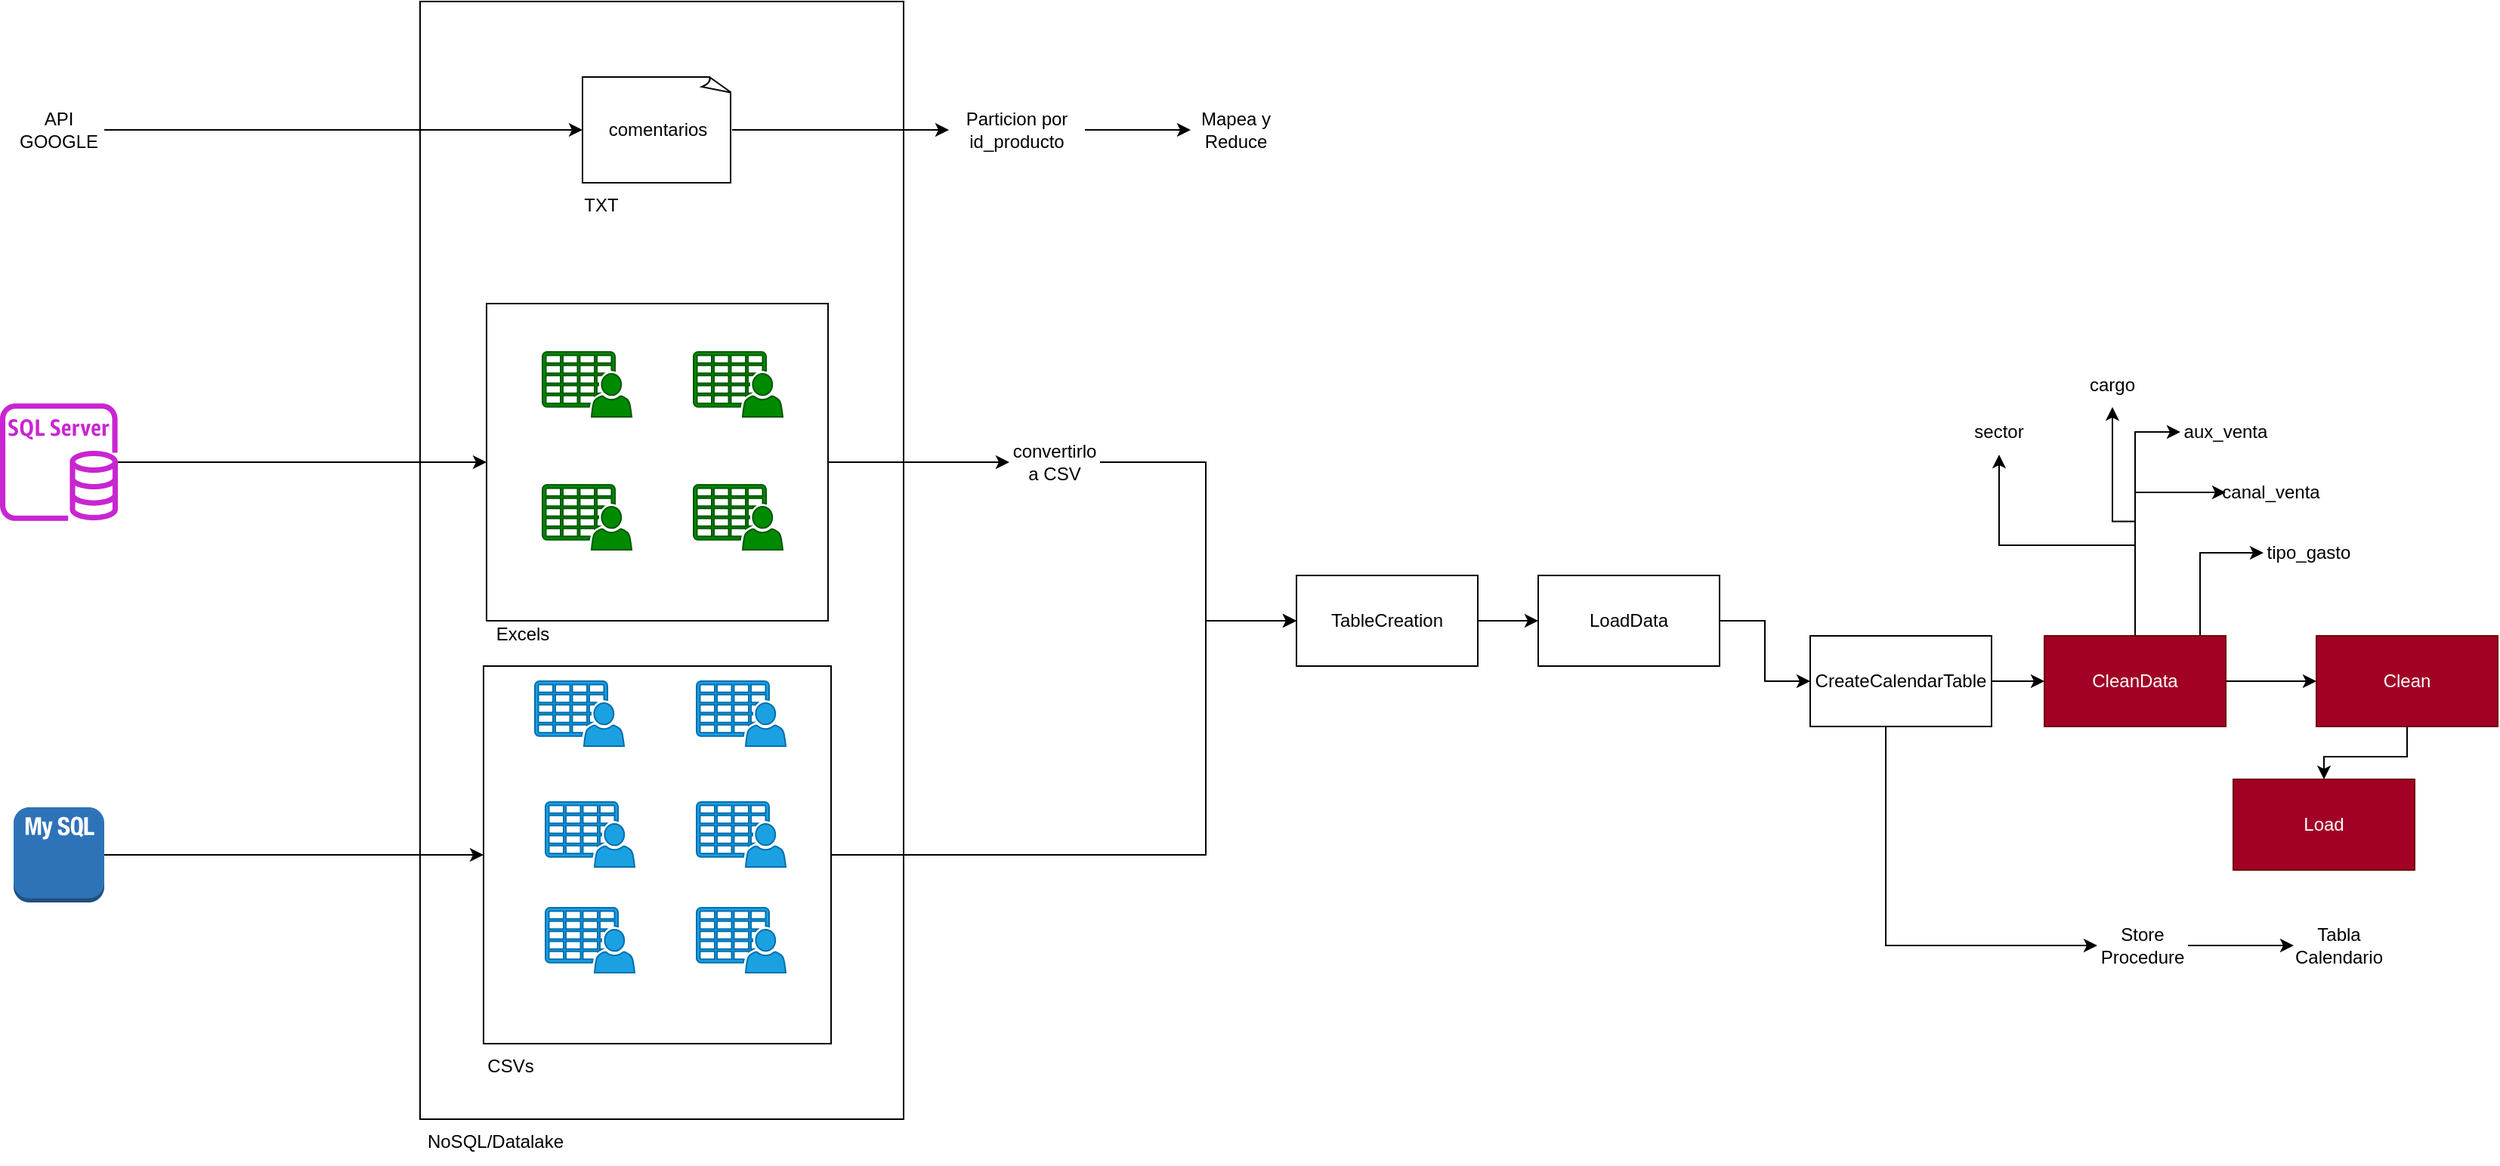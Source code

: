 <mxfile version="24.6.4" type="device" pages="2">
  <diagram name="pipeline" id="8fY3LBDnF3SU0tQ3g9Wm">
    <mxGraphModel dx="2600" dy="2148" grid="1" gridSize="10" guides="1" tooltips="1" connect="1" arrows="1" fold="1" page="1" pageScale="1" pageWidth="850" pageHeight="1100" math="0" shadow="0">
      <root>
        <mxCell id="D91OCeua4IUlQixtEzb2-0" />
        <mxCell id="D91OCeua4IUlQixtEzb2-1" parent="D91OCeua4IUlQixtEzb2-0" />
        <mxCell id="4u9XiR8WCsz8SelSP3e3-2" style="edgeStyle=orthogonalEdgeStyle;rounded=0;orthogonalLoop=1;jettySize=auto;html=1;entryX=0;entryY=0.5;entryDx=0;entryDy=0;" parent="D91OCeua4IUlQixtEzb2-1" source="dSZcuzJWuh_XbD6oSN13-4" target="dSZcuzJWuh_XbD6oSN13-7" edge="1">
          <mxGeometry relative="1" as="geometry">
            <Array as="points">
              <mxPoint x="600" y="405" />
              <mxPoint x="600" y="250" />
            </Array>
          </mxGeometry>
        </mxCell>
        <mxCell id="dSZcuzJWuh_XbD6oSN13-4" value="" style="rounded=0;whiteSpace=wrap;html=1;" parent="D91OCeua4IUlQixtEzb2-1" vertex="1">
          <mxGeometry x="122" y="280" width="230" height="250" as="geometry" />
        </mxCell>
        <mxCell id="dSZcuzJWuh_XbD6oSN13-2" style="edgeStyle=orthogonalEdgeStyle;rounded=0;orthogonalLoop=1;jettySize=auto;html=1;" parent="D91OCeua4IUlQixtEzb2-1" source="dSZcuzJWuh_XbD6oSN13-1" target="dSZcuzJWuh_XbD6oSN13-0" edge="1">
          <mxGeometry relative="1" as="geometry" />
        </mxCell>
        <mxCell id="dSZcuzJWuh_XbD6oSN13-1" value="" style="rounded=0;whiteSpace=wrap;html=1;" parent="D91OCeua4IUlQixtEzb2-1" vertex="1">
          <mxGeometry x="124" y="40" width="226" height="210" as="geometry" />
        </mxCell>
        <mxCell id="D91OCeua4IUlQixtEzb2-2" value="CanalDeVenta" style="sketch=0;pointerEvents=1;shadow=0;dashed=0;html=1;strokeColor=#005700;fillColor=#008a00;labelPosition=center;verticalLabelPosition=bottom;verticalAlign=top;outlineConnect=0;align=center;shape=mxgraph.office.users.csv_file;fontColor=#ffffff;" parent="D91OCeua4IUlQixtEzb2-1" vertex="1">
          <mxGeometry x="161" y="72" width="59" height="43" as="geometry" />
        </mxCell>
        <mxCell id="D91OCeua4IUlQixtEzb2-3" value="Compra" style="sketch=0;pointerEvents=1;shadow=0;dashed=0;html=1;strokeColor=#006EAF;fillColor=#1ba1e2;labelPosition=center;verticalLabelPosition=bottom;verticalAlign=top;outlineConnect=0;align=center;shape=mxgraph.office.users.csv_file;fontColor=#ffffff;" parent="D91OCeua4IUlQixtEzb2-1" vertex="1">
          <mxGeometry x="263" y="370" width="59" height="43" as="geometry" />
        </mxCell>
        <mxCell id="D91OCeua4IUlQixtEzb2-5" value="Clientes" style="sketch=0;pointerEvents=1;shadow=0;dashed=0;html=1;strokeColor=#006EAF;fillColor=#1ba1e2;labelPosition=center;verticalLabelPosition=bottom;verticalAlign=top;outlineConnect=0;align=center;shape=mxgraph.office.users.csv_file;fontColor=#ffffff;" parent="D91OCeua4IUlQixtEzb2-1" vertex="1">
          <mxGeometry x="263" y="440" width="59" height="43" as="geometry" />
        </mxCell>
        <mxCell id="D91OCeua4IUlQixtEzb2-6" value="Empleados" style="sketch=0;pointerEvents=1;shadow=0;dashed=0;html=1;strokeColor=#005700;fillColor=#008a00;labelPosition=center;verticalLabelPosition=bottom;verticalAlign=top;outlineConnect=0;align=center;shape=mxgraph.office.users.csv_file;fontColor=#ffffff;" parent="D91OCeua4IUlQixtEzb2-1" vertex="1">
          <mxGeometry x="161" y="160" width="59" height="43" as="geometry" />
        </mxCell>
        <mxCell id="D91OCeua4IUlQixtEzb2-7" value="Gasto" style="sketch=0;pointerEvents=1;shadow=0;dashed=0;html=1;strokeColor=#006EAF;fillColor=#1ba1e2;labelPosition=center;verticalLabelPosition=bottom;verticalAlign=top;outlineConnect=0;align=center;shape=mxgraph.office.users.csv_file;fontColor=#ffffff;" parent="D91OCeua4IUlQixtEzb2-1" vertex="1">
          <mxGeometry x="156" y="290" width="59" height="43" as="geometry" />
        </mxCell>
        <mxCell id="D91OCeua4IUlQixtEzb2-8" value="productos" style="sketch=0;pointerEvents=1;shadow=0;dashed=0;html=1;strokeColor=#005700;fillColor=#008a00;labelPosition=center;verticalLabelPosition=bottom;verticalAlign=top;outlineConnect=0;align=center;shape=mxgraph.office.users.csv_file;fontColor=#ffffff;" parent="D91OCeua4IUlQixtEzb2-1" vertex="1">
          <mxGeometry x="261" y="72" width="59" height="43" as="geometry" />
        </mxCell>
        <mxCell id="D91OCeua4IUlQixtEzb2-9" value="Proovedores" style="sketch=0;pointerEvents=1;shadow=0;dashed=0;html=1;strokeColor=#005700;fillColor=#008a00;labelPosition=center;verticalLabelPosition=bottom;verticalAlign=top;outlineConnect=0;align=center;shape=mxgraph.office.users.csv_file;fontColor=#ffffff;" parent="D91OCeua4IUlQixtEzb2-1" vertex="1">
          <mxGeometry x="261" y="160" width="59" height="43" as="geometry" />
        </mxCell>
        <mxCell id="D91OCeua4IUlQixtEzb2-11" value="TipoDeGasto" style="sketch=0;pointerEvents=1;shadow=0;dashed=0;html=1;strokeColor=#006EAF;fillColor=#1ba1e2;labelPosition=center;verticalLabelPosition=bottom;verticalAlign=top;outlineConnect=0;align=center;shape=mxgraph.office.users.csv_file;fontColor=#ffffff;" parent="D91OCeua4IUlQixtEzb2-1" vertex="1">
          <mxGeometry x="163" y="440" width="59" height="43" as="geometry" />
        </mxCell>
        <mxCell id="D91OCeua4IUlQixtEzb2-12" value="Venta" style="sketch=0;pointerEvents=1;shadow=0;dashed=0;html=1;strokeColor=#006EAF;fillColor=#1ba1e2;labelPosition=center;verticalLabelPosition=bottom;verticalAlign=top;outlineConnect=0;align=center;shape=mxgraph.office.users.csv_file;fontColor=#ffffff;" parent="D91OCeua4IUlQixtEzb2-1" vertex="1">
          <mxGeometry x="163" y="370" width="59" height="43" as="geometry" />
        </mxCell>
        <mxCell id="Q9yReKtV5J8ROJ0GYy6E-0" value="sucursales" style="sketch=0;pointerEvents=1;shadow=0;dashed=0;html=1;strokeColor=#006EAF;fillColor=#1ba1e2;labelPosition=center;verticalLabelPosition=bottom;verticalAlign=top;outlineConnect=0;align=center;shape=mxgraph.office.users.csv_file;fontColor=#ffffff;" parent="D91OCeua4IUlQixtEzb2-1" vertex="1">
          <mxGeometry x="263" y="290" width="59" height="43" as="geometry" />
        </mxCell>
        <mxCell id="dSZcuzJWuh_XbD6oSN13-0" value="convertirlo a CSV" style="text;html=1;align=center;verticalAlign=middle;whiteSpace=wrap;rounded=0;" parent="D91OCeua4IUlQixtEzb2-1" vertex="1">
          <mxGeometry x="470" y="130" width="60" height="30" as="geometry" />
        </mxCell>
        <mxCell id="dSZcuzJWuh_XbD6oSN13-5" style="edgeStyle=orthogonalEdgeStyle;rounded=0;orthogonalLoop=1;jettySize=auto;html=1;entryX=0;entryY=0.5;entryDx=0;entryDy=0;" parent="D91OCeua4IUlQixtEzb2-1" source="dSZcuzJWuh_XbD6oSN13-0" target="dSZcuzJWuh_XbD6oSN13-7" edge="1">
          <mxGeometry relative="1" as="geometry">
            <mxPoint x="660" y="291.5" as="targetPoint" />
            <Array as="points">
              <mxPoint x="600" y="145" />
              <mxPoint x="600" y="250" />
            </Array>
          </mxGeometry>
        </mxCell>
        <mxCell id="dSZcuzJWuh_XbD6oSN13-10" style="edgeStyle=orthogonalEdgeStyle;rounded=0;orthogonalLoop=1;jettySize=auto;html=1;entryX=0;entryY=0.5;entryDx=0;entryDy=0;" parent="D91OCeua4IUlQixtEzb2-1" source="dSZcuzJWuh_XbD6oSN13-7" target="dSZcuzJWuh_XbD6oSN13-9" edge="1">
          <mxGeometry relative="1" as="geometry" />
        </mxCell>
        <mxCell id="dSZcuzJWuh_XbD6oSN13-7" value="TableCreation" style="rounded=0;whiteSpace=wrap;html=1;" parent="D91OCeua4IUlQixtEzb2-1" vertex="1">
          <mxGeometry x="660" y="220" width="120" height="60" as="geometry" />
        </mxCell>
        <mxCell id="dSZcuzJWuh_XbD6oSN13-13" style="edgeStyle=orthogonalEdgeStyle;rounded=0;orthogonalLoop=1;jettySize=auto;html=1;" parent="D91OCeua4IUlQixtEzb2-1" source="dSZcuzJWuh_XbD6oSN13-9" target="dSZcuzJWuh_XbD6oSN13-12" edge="1">
          <mxGeometry relative="1" as="geometry" />
        </mxCell>
        <mxCell id="dSZcuzJWuh_XbD6oSN13-9" value="LoadData" style="rounded=0;whiteSpace=wrap;html=1;" parent="D91OCeua4IUlQixtEzb2-1" vertex="1">
          <mxGeometry x="820" y="220" width="120" height="60" as="geometry" />
        </mxCell>
        <mxCell id="dSZcuzJWuh_XbD6oSN13-39" style="edgeStyle=orthogonalEdgeStyle;rounded=0;orthogonalLoop=1;jettySize=auto;html=1;entryX=0;entryY=0.5;entryDx=0;entryDy=0;" parent="D91OCeua4IUlQixtEzb2-1" source="dSZcuzJWuh_XbD6oSN13-12" target="dSZcuzJWuh_XbD6oSN13-34" edge="1">
          <mxGeometry relative="1" as="geometry">
            <Array as="points">
              <mxPoint x="1050" y="465" />
            </Array>
          </mxGeometry>
        </mxCell>
        <mxCell id="dSZcuzJWuh_XbD6oSN13-42" style="edgeStyle=orthogonalEdgeStyle;rounded=0;orthogonalLoop=1;jettySize=auto;html=1;" parent="D91OCeua4IUlQixtEzb2-1" source="dSZcuzJWuh_XbD6oSN13-12" target="dSZcuzJWuh_XbD6oSN13-41" edge="1">
          <mxGeometry relative="1" as="geometry" />
        </mxCell>
        <mxCell id="dSZcuzJWuh_XbD6oSN13-12" value="&lt;span style=&quot;text-align: left;&quot;&gt;CreateCalendarTable&lt;/span&gt;" style="rounded=0;whiteSpace=wrap;html=1;" parent="D91OCeua4IUlQixtEzb2-1" vertex="1">
          <mxGeometry x="1000" y="260" width="120" height="60" as="geometry" />
        </mxCell>
        <mxCell id="dSZcuzJWuh_XbD6oSN13-40" style="edgeStyle=orthogonalEdgeStyle;rounded=0;orthogonalLoop=1;jettySize=auto;html=1;entryX=0;entryY=0.5;entryDx=0;entryDy=0;" parent="D91OCeua4IUlQixtEzb2-1" source="dSZcuzJWuh_XbD6oSN13-34" target="dSZcuzJWuh_XbD6oSN13-38" edge="1">
          <mxGeometry relative="1" as="geometry" />
        </mxCell>
        <mxCell id="dSZcuzJWuh_XbD6oSN13-34" value="Store Procedure" style="text;html=1;align=center;verticalAlign=middle;whiteSpace=wrap;rounded=0;" parent="D91OCeua4IUlQixtEzb2-1" vertex="1">
          <mxGeometry x="1190" y="450" width="60" height="30" as="geometry" />
        </mxCell>
        <mxCell id="dSZcuzJWuh_XbD6oSN13-38" value="Tabla Calendario" style="text;html=1;align=center;verticalAlign=middle;whiteSpace=wrap;rounded=0;" parent="D91OCeua4IUlQixtEzb2-1" vertex="1">
          <mxGeometry x="1320" y="450" width="60" height="30" as="geometry" />
        </mxCell>
        <mxCell id="dSZcuzJWuh_XbD6oSN13-44" style="edgeStyle=orthogonalEdgeStyle;rounded=0;orthogonalLoop=1;jettySize=auto;html=1;entryX=0;entryY=0.5;entryDx=0;entryDy=0;" parent="D91OCeua4IUlQixtEzb2-1" source="dSZcuzJWuh_XbD6oSN13-41" target="dSZcuzJWuh_XbD6oSN13-43" edge="1">
          <mxGeometry relative="1" as="geometry" />
        </mxCell>
        <mxCell id="dSZcuzJWuh_XbD6oSN13-46" style="edgeStyle=orthogonalEdgeStyle;rounded=0;orthogonalLoop=1;jettySize=auto;html=1;entryX=0;entryY=0.5;entryDx=0;entryDy=0;" parent="D91OCeua4IUlQixtEzb2-1" source="dSZcuzJWuh_XbD6oSN13-41" target="dSZcuzJWuh_XbD6oSN13-45" edge="1">
          <mxGeometry relative="1" as="geometry" />
        </mxCell>
        <mxCell id="dSZcuzJWuh_XbD6oSN13-48" style="edgeStyle=orthogonalEdgeStyle;rounded=0;orthogonalLoop=1;jettySize=auto;html=1;entryX=0.5;entryY=1;entryDx=0;entryDy=0;" parent="D91OCeua4IUlQixtEzb2-1" source="dSZcuzJWuh_XbD6oSN13-41" target="dSZcuzJWuh_XbD6oSN13-47" edge="1">
          <mxGeometry relative="1" as="geometry" />
        </mxCell>
        <mxCell id="dSZcuzJWuh_XbD6oSN13-50" style="edgeStyle=orthogonalEdgeStyle;rounded=0;orthogonalLoop=1;jettySize=auto;html=1;" parent="D91OCeua4IUlQixtEzb2-1" source="dSZcuzJWuh_XbD6oSN13-41" target="dSZcuzJWuh_XbD6oSN13-49" edge="1">
          <mxGeometry relative="1" as="geometry" />
        </mxCell>
        <mxCell id="dSZcuzJWuh_XbD6oSN13-52" style="edgeStyle=orthogonalEdgeStyle;rounded=0;orthogonalLoop=1;jettySize=auto;html=1;entryX=0;entryY=0.5;entryDx=0;entryDy=0;" parent="D91OCeua4IUlQixtEzb2-1" target="dSZcuzJWuh_XbD6oSN13-51" edge="1">
          <mxGeometry relative="1" as="geometry">
            <mxPoint x="1215" y="260" as="sourcePoint" />
          </mxGeometry>
        </mxCell>
        <mxCell id="dSZcuzJWuh_XbD6oSN13-54" style="edgeStyle=orthogonalEdgeStyle;rounded=0;orthogonalLoop=1;jettySize=auto;html=1;" parent="D91OCeua4IUlQixtEzb2-1" source="dSZcuzJWuh_XbD6oSN13-41" target="dSZcuzJWuh_XbD6oSN13-53" edge="1">
          <mxGeometry relative="1" as="geometry" />
        </mxCell>
        <mxCell id="dSZcuzJWuh_XbD6oSN13-41" value="&lt;span style=&quot;text-align: left;&quot;&gt;CleanData&lt;/span&gt;" style="rounded=0;whiteSpace=wrap;html=1;fillColor=#a20025;fontColor=#ffffff;strokeColor=#6F0000;" parent="D91OCeua4IUlQixtEzb2-1" vertex="1">
          <mxGeometry x="1155" y="260" width="120" height="60" as="geometry" />
        </mxCell>
        <mxCell id="dSZcuzJWuh_XbD6oSN13-43" value="aux_venta" style="text;html=1;align=center;verticalAlign=middle;whiteSpace=wrap;rounded=0;" parent="D91OCeua4IUlQixtEzb2-1" vertex="1">
          <mxGeometry x="1245" y="110" width="60" height="30" as="geometry" />
        </mxCell>
        <mxCell id="dSZcuzJWuh_XbD6oSN13-45" value="canal_venta" style="text;html=1;align=center;verticalAlign=middle;whiteSpace=wrap;rounded=0;" parent="D91OCeua4IUlQixtEzb2-1" vertex="1">
          <mxGeometry x="1275" y="150" width="60" height="30" as="geometry" />
        </mxCell>
        <mxCell id="dSZcuzJWuh_XbD6oSN13-47" value="cargo" style="text;html=1;align=center;verticalAlign=middle;whiteSpace=wrap;rounded=0;" parent="D91OCeua4IUlQixtEzb2-1" vertex="1">
          <mxGeometry x="1170" y="78.5" width="60" height="30" as="geometry" />
        </mxCell>
        <mxCell id="dSZcuzJWuh_XbD6oSN13-49" value="sector" style="text;html=1;align=center;verticalAlign=middle;whiteSpace=wrap;rounded=0;" parent="D91OCeua4IUlQixtEzb2-1" vertex="1">
          <mxGeometry x="1095" y="110" width="60" height="30" as="geometry" />
        </mxCell>
        <mxCell id="dSZcuzJWuh_XbD6oSN13-51" value="tipo_gasto" style="text;html=1;align=center;verticalAlign=middle;whiteSpace=wrap;rounded=0;" parent="D91OCeua4IUlQixtEzb2-1" vertex="1">
          <mxGeometry x="1300" y="190" width="60" height="30" as="geometry" />
        </mxCell>
        <mxCell id="dSZcuzJWuh_XbD6oSN13-56" style="edgeStyle=orthogonalEdgeStyle;rounded=0;orthogonalLoop=1;jettySize=auto;html=1;" parent="D91OCeua4IUlQixtEzb2-1" source="dSZcuzJWuh_XbD6oSN13-53" target="dSZcuzJWuh_XbD6oSN13-55" edge="1">
          <mxGeometry relative="1" as="geometry" />
        </mxCell>
        <mxCell id="dSZcuzJWuh_XbD6oSN13-53" value="Clean" style="rounded=0;whiteSpace=wrap;html=1;fillColor=#a20025;fontColor=#ffffff;strokeColor=#6F0000;" parent="D91OCeua4IUlQixtEzb2-1" vertex="1">
          <mxGeometry x="1335" y="260" width="120" height="60" as="geometry" />
        </mxCell>
        <mxCell id="dSZcuzJWuh_XbD6oSN13-55" value="Load" style="rounded=0;whiteSpace=wrap;html=1;fillColor=#a20025;fontColor=#ffffff;strokeColor=#6F0000;" parent="D91OCeua4IUlQixtEzb2-1" vertex="1">
          <mxGeometry x="1280" y="355" width="120" height="60" as="geometry" />
        </mxCell>
        <mxCell id="vPsQYudPhAFRBd0ARK5J-6" style="edgeStyle=orthogonalEdgeStyle;rounded=0;orthogonalLoop=1;jettySize=auto;html=1;entryX=0;entryY=0.5;entryDx=0;entryDy=0;" parent="D91OCeua4IUlQixtEzb2-1" source="vPsQYudPhAFRBd0ARK5J-0" target="vPsQYudPhAFRBd0ARK5J-5" edge="1">
          <mxGeometry relative="1" as="geometry" />
        </mxCell>
        <mxCell id="vPsQYudPhAFRBd0ARK5J-0" value="comentarios" style="whiteSpace=wrap;html=1;shape=mxgraph.basic.document" parent="D91OCeua4IUlQixtEzb2-1" vertex="1">
          <mxGeometry x="187.5" y="-110" width="99" height="70" as="geometry" />
        </mxCell>
        <mxCell id="vPsQYudPhAFRBd0ARK5J-3" value="Mapea y Reduce" style="text;html=1;align=center;verticalAlign=middle;whiteSpace=wrap;rounded=0;" parent="D91OCeua4IUlQixtEzb2-1" vertex="1">
          <mxGeometry x="590" y="-90" width="60" height="30" as="geometry" />
        </mxCell>
        <mxCell id="vPsQYudPhAFRBd0ARK5J-7" style="edgeStyle=orthogonalEdgeStyle;rounded=0;orthogonalLoop=1;jettySize=auto;html=1;" parent="D91OCeua4IUlQixtEzb2-1" source="vPsQYudPhAFRBd0ARK5J-5" target="vPsQYudPhAFRBd0ARK5J-3" edge="1">
          <mxGeometry relative="1" as="geometry" />
        </mxCell>
        <mxCell id="vPsQYudPhAFRBd0ARK5J-5" value="Particion por id_producto" style="text;html=1;align=center;verticalAlign=middle;whiteSpace=wrap;rounded=0;" parent="D91OCeua4IUlQixtEzb2-1" vertex="1">
          <mxGeometry x="430" y="-100.75" width="90" height="51.5" as="geometry" />
        </mxCell>
        <mxCell id="4u9XiR8WCsz8SelSP3e3-0" value="CSVs" style="text;html=1;align=center;verticalAlign=middle;whiteSpace=wrap;rounded=0;" parent="D91OCeua4IUlQixtEzb2-1" vertex="1">
          <mxGeometry x="110" y="530" width="60" height="30" as="geometry" />
        </mxCell>
        <mxCell id="4u9XiR8WCsz8SelSP3e3-1" value="Excels" style="text;html=1;align=center;verticalAlign=middle;whiteSpace=wrap;rounded=0;" parent="D91OCeua4IUlQixtEzb2-1" vertex="1">
          <mxGeometry x="118" y="244" width="60" height="30" as="geometry" />
        </mxCell>
        <mxCell id="y-1Vmw6XKkA15wbNZi6z-2" style="edgeStyle=orthogonalEdgeStyle;rounded=0;orthogonalLoop=1;jettySize=auto;html=1;" parent="D91OCeua4IUlQixtEzb2-1" source="y-1Vmw6XKkA15wbNZi6z-0" target="dSZcuzJWuh_XbD6oSN13-4" edge="1">
          <mxGeometry relative="1" as="geometry" />
        </mxCell>
        <mxCell id="y-1Vmw6XKkA15wbNZi6z-0" value="" style="outlineConnect=0;dashed=0;verticalLabelPosition=bottom;verticalAlign=top;align=center;html=1;shape=mxgraph.aws3.mysql_db_instance_2;fillColor=#2E73B8;gradientColor=none;" parent="D91OCeua4IUlQixtEzb2-1" vertex="1">
          <mxGeometry x="-189" y="373.5" width="60" height="63" as="geometry" />
        </mxCell>
        <mxCell id="y-1Vmw6XKkA15wbNZi6z-4" value="API GOOGLE" style="text;html=1;align=center;verticalAlign=middle;whiteSpace=wrap;rounded=0;" parent="D91OCeua4IUlQixtEzb2-1" vertex="1">
          <mxGeometry x="-189" y="-90" width="60" height="30" as="geometry" />
        </mxCell>
        <mxCell id="y-1Vmw6XKkA15wbNZi6z-5" style="edgeStyle=orthogonalEdgeStyle;rounded=0;orthogonalLoop=1;jettySize=auto;html=1;entryX=0;entryY=0.5;entryDx=0;entryDy=0;entryPerimeter=0;" parent="D91OCeua4IUlQixtEzb2-1" source="y-1Vmw6XKkA15wbNZi6z-4" target="vPsQYudPhAFRBd0ARK5J-0" edge="1">
          <mxGeometry relative="1" as="geometry" />
        </mxCell>
        <mxCell id="y-1Vmw6XKkA15wbNZi6z-6" value="TXT" style="text;html=1;align=center;verticalAlign=middle;whiteSpace=wrap;rounded=0;" parent="D91OCeua4IUlQixtEzb2-1" vertex="1">
          <mxGeometry x="170" y="-40" width="60" height="30" as="geometry" />
        </mxCell>
        <mxCell id="y-1Vmw6XKkA15wbNZi6z-9" style="edgeStyle=orthogonalEdgeStyle;rounded=0;orthogonalLoop=1;jettySize=auto;html=1;entryX=0;entryY=0.5;entryDx=0;entryDy=0;" parent="D91OCeua4IUlQixtEzb2-1" source="y-1Vmw6XKkA15wbNZi6z-8" target="dSZcuzJWuh_XbD6oSN13-1" edge="1">
          <mxGeometry relative="1" as="geometry" />
        </mxCell>
        <mxCell id="y-1Vmw6XKkA15wbNZi6z-8" value="" style="sketch=0;outlineConnect=0;fontColor=#232F3E;gradientColor=none;fillColor=#C925D1;strokeColor=none;dashed=0;verticalLabelPosition=bottom;verticalAlign=top;align=center;html=1;fontSize=12;fontStyle=0;aspect=fixed;pointerEvents=1;shape=mxgraph.aws4.rds_sql_server_instance;" parent="D91OCeua4IUlQixtEzb2-1" vertex="1">
          <mxGeometry x="-198" y="106" width="78" height="78" as="geometry" />
        </mxCell>
        <mxCell id="y-1Vmw6XKkA15wbNZi6z-10" value="" style="rounded=0;whiteSpace=wrap;html=1;fillColor=none;" parent="D91OCeua4IUlQixtEzb2-1" vertex="1">
          <mxGeometry x="80" y="-160" width="320" height="740" as="geometry" />
        </mxCell>
        <mxCell id="y-1Vmw6XKkA15wbNZi6z-11" value="NoSQL/Datalake" style="text;html=1;align=center;verticalAlign=middle;whiteSpace=wrap;rounded=0;" parent="D91OCeua4IUlQixtEzb2-1" vertex="1">
          <mxGeometry x="80" y="580" width="100" height="30" as="geometry" />
        </mxCell>
      </root>
    </mxGraphModel>
  </diagram>
  <diagram id="yqzn-tWUHC2e8_qTZNcg" name="erd sources">
    <mxGraphModel dx="2537" dy="1040" grid="1" gridSize="10" guides="1" tooltips="1" connect="1" arrows="1" fold="1" page="1" pageScale="1" pageWidth="850" pageHeight="1100" math="0" shadow="0">
      <root>
        <mxCell id="0" />
        <mxCell id="1" parent="0" />
        <mxCell id="llAPWITAdbMaPyrICxIv-1" value="Clientes (Landing)" style="shape=table;startSize=30;container=1;collapsible=1;childLayout=tableLayout;fixedRows=1;rowLines=0;fontStyle=1;align=center;resizeLast=1;html=1;fillColor=none;" parent="1" vertex="1">
          <mxGeometry x="70" y="300" width="210" height="480" as="geometry" />
        </mxCell>
        <mxCell id="llAPWITAdbMaPyrICxIv-2" value="" style="shape=tableRow;horizontal=0;startSize=0;swimlaneHead=0;swimlaneBody=0;fillColor=none;collapsible=0;dropTarget=0;points=[[0,0.5],[1,0.5]];portConstraint=eastwest;top=0;left=0;right=0;bottom=1;" parent="llAPWITAdbMaPyrICxIv-1" vertex="1">
          <mxGeometry y="30" width="210" height="30" as="geometry" />
        </mxCell>
        <mxCell id="llAPWITAdbMaPyrICxIv-3" value="PK" style="shape=partialRectangle;connectable=0;fillColor=none;top=0;left=0;bottom=0;right=0;fontStyle=1;overflow=hidden;whiteSpace=wrap;html=1;" parent="llAPWITAdbMaPyrICxIv-2" vertex="1">
          <mxGeometry width="30" height="30" as="geometry">
            <mxRectangle width="30" height="30" as="alternateBounds" />
          </mxGeometry>
        </mxCell>
        <mxCell id="llAPWITAdbMaPyrICxIv-4" value="ID" style="shape=partialRectangle;connectable=0;fillColor=none;top=0;left=0;bottom=0;right=0;align=left;spacingLeft=6;fontStyle=5;overflow=hidden;whiteSpace=wrap;html=1;" parent="llAPWITAdbMaPyrICxIv-2" vertex="1">
          <mxGeometry x="30" width="180" height="30" as="geometry">
            <mxRectangle width="180" height="30" as="alternateBounds" />
          </mxGeometry>
        </mxCell>
        <mxCell id="llAPWITAdbMaPyrICxIv-5" value="" style="shape=tableRow;horizontal=0;startSize=0;swimlaneHead=0;swimlaneBody=0;fillColor=none;collapsible=0;dropTarget=0;points=[[0,0.5],[1,0.5]];portConstraint=eastwest;top=0;left=0;right=0;bottom=0;" parent="llAPWITAdbMaPyrICxIv-1" vertex="1">
          <mxGeometry y="60" width="210" height="30" as="geometry" />
        </mxCell>
        <mxCell id="llAPWITAdbMaPyrICxIv-6" value="" style="shape=partialRectangle;connectable=0;fillColor=none;top=0;left=0;bottom=0;right=0;editable=1;overflow=hidden;whiteSpace=wrap;html=1;" parent="llAPWITAdbMaPyrICxIv-5" vertex="1">
          <mxGeometry width="30" height="30" as="geometry">
            <mxRectangle width="30" height="30" as="alternateBounds" />
          </mxGeometry>
        </mxCell>
        <mxCell id="llAPWITAdbMaPyrICxIv-7" value="Provincia" style="shape=partialRectangle;connectable=0;fillColor=none;top=0;left=0;bottom=0;right=0;align=left;spacingLeft=6;overflow=hidden;whiteSpace=wrap;html=1;" parent="llAPWITAdbMaPyrICxIv-5" vertex="1">
          <mxGeometry x="30" width="180" height="30" as="geometry">
            <mxRectangle width="180" height="30" as="alternateBounds" />
          </mxGeometry>
        </mxCell>
        <mxCell id="llAPWITAdbMaPyrICxIv-8" value="" style="shape=tableRow;horizontal=0;startSize=0;swimlaneHead=0;swimlaneBody=0;fillColor=none;collapsible=0;dropTarget=0;points=[[0,0.5],[1,0.5]];portConstraint=eastwest;top=0;left=0;right=0;bottom=0;" parent="llAPWITAdbMaPyrICxIv-1" vertex="1">
          <mxGeometry y="90" width="210" height="30" as="geometry" />
        </mxCell>
        <mxCell id="llAPWITAdbMaPyrICxIv-9" value="" style="shape=partialRectangle;connectable=0;fillColor=none;top=0;left=0;bottom=0;right=0;editable=1;overflow=hidden;whiteSpace=wrap;html=1;" parent="llAPWITAdbMaPyrICxIv-8" vertex="1">
          <mxGeometry width="30" height="30" as="geometry">
            <mxRectangle width="30" height="30" as="alternateBounds" />
          </mxGeometry>
        </mxCell>
        <mxCell id="llAPWITAdbMaPyrICxIv-10" value="Nombre_y_Apellido" style="shape=partialRectangle;connectable=0;fillColor=none;top=0;left=0;bottom=0;right=0;align=left;spacingLeft=6;overflow=hidden;whiteSpace=wrap;html=1;" parent="llAPWITAdbMaPyrICxIv-8" vertex="1">
          <mxGeometry x="30" width="180" height="30" as="geometry">
            <mxRectangle width="180" height="30" as="alternateBounds" />
          </mxGeometry>
        </mxCell>
        <mxCell id="llAPWITAdbMaPyrICxIv-11" value="" style="shape=tableRow;horizontal=0;startSize=0;swimlaneHead=0;swimlaneBody=0;fillColor=none;collapsible=0;dropTarget=0;points=[[0,0.5],[1,0.5]];portConstraint=eastwest;top=0;left=0;right=0;bottom=0;" parent="llAPWITAdbMaPyrICxIv-1" vertex="1">
          <mxGeometry y="120" width="210" height="30" as="geometry" />
        </mxCell>
        <mxCell id="llAPWITAdbMaPyrICxIv-12" value="" style="shape=partialRectangle;connectable=0;fillColor=none;top=0;left=0;bottom=0;right=0;editable=1;overflow=hidden;whiteSpace=wrap;html=1;" parent="llAPWITAdbMaPyrICxIv-11" vertex="1">
          <mxGeometry width="30" height="30" as="geometry">
            <mxRectangle width="30" height="30" as="alternateBounds" />
          </mxGeometry>
        </mxCell>
        <mxCell id="llAPWITAdbMaPyrICxIv-13" value="Domicilio" style="shape=partialRectangle;connectable=0;fillColor=none;top=0;left=0;bottom=0;right=0;align=left;spacingLeft=6;overflow=hidden;whiteSpace=wrap;html=1;" parent="llAPWITAdbMaPyrICxIv-11" vertex="1">
          <mxGeometry x="30" width="180" height="30" as="geometry">
            <mxRectangle width="180" height="30" as="alternateBounds" />
          </mxGeometry>
        </mxCell>
        <mxCell id="aRWc8cErTTbiWEUgIM59-74" style="shape=tableRow;horizontal=0;startSize=0;swimlaneHead=0;swimlaneBody=0;fillColor=none;collapsible=0;dropTarget=0;points=[[0,0.5],[1,0.5]];portConstraint=eastwest;top=0;left=0;right=0;bottom=0;" vertex="1" parent="llAPWITAdbMaPyrICxIv-1">
          <mxGeometry y="150" width="210" height="30" as="geometry" />
        </mxCell>
        <mxCell id="aRWc8cErTTbiWEUgIM59-75" style="shape=partialRectangle;connectable=0;fillColor=none;top=0;left=0;bottom=0;right=0;editable=1;overflow=hidden;whiteSpace=wrap;html=1;" vertex="1" parent="aRWc8cErTTbiWEUgIM59-74">
          <mxGeometry width="30" height="30" as="geometry">
            <mxRectangle width="30" height="30" as="alternateBounds" />
          </mxGeometry>
        </mxCell>
        <mxCell id="aRWc8cErTTbiWEUgIM59-76" value="Telefono" style="shape=partialRectangle;connectable=0;fillColor=none;top=0;left=0;bottom=0;right=0;align=left;spacingLeft=6;overflow=hidden;whiteSpace=wrap;html=1;" vertex="1" parent="aRWc8cErTTbiWEUgIM59-74">
          <mxGeometry x="30" width="180" height="30" as="geometry">
            <mxRectangle width="180" height="30" as="alternateBounds" />
          </mxGeometry>
        </mxCell>
        <mxCell id="aRWc8cErTTbiWEUgIM59-13" style="shape=tableRow;horizontal=0;startSize=0;swimlaneHead=0;swimlaneBody=0;fillColor=none;collapsible=0;dropTarget=0;points=[[0,0.5],[1,0.5]];portConstraint=eastwest;top=0;left=0;right=0;bottom=0;" vertex="1" parent="llAPWITAdbMaPyrICxIv-1">
          <mxGeometry y="180" width="210" height="30" as="geometry" />
        </mxCell>
        <mxCell id="aRWc8cErTTbiWEUgIM59-14" style="shape=partialRectangle;connectable=0;fillColor=none;top=0;left=0;bottom=0;right=0;editable=1;overflow=hidden;whiteSpace=wrap;html=1;" vertex="1" parent="aRWc8cErTTbiWEUgIM59-13">
          <mxGeometry width="30" height="30" as="geometry">
            <mxRectangle width="30" height="30" as="alternateBounds" />
          </mxGeometry>
        </mxCell>
        <mxCell id="aRWc8cErTTbiWEUgIM59-15" value="Edad" style="shape=partialRectangle;connectable=0;fillColor=none;top=0;left=0;bottom=0;right=0;align=left;spacingLeft=6;overflow=hidden;whiteSpace=wrap;html=1;" vertex="1" parent="aRWc8cErTTbiWEUgIM59-13">
          <mxGeometry x="30" width="180" height="30" as="geometry">
            <mxRectangle width="180" height="30" as="alternateBounds" />
          </mxGeometry>
        </mxCell>
        <mxCell id="aRWc8cErTTbiWEUgIM59-10" style="shape=tableRow;horizontal=0;startSize=0;swimlaneHead=0;swimlaneBody=0;fillColor=none;collapsible=0;dropTarget=0;points=[[0,0.5],[1,0.5]];portConstraint=eastwest;top=0;left=0;right=0;bottom=0;" vertex="1" parent="llAPWITAdbMaPyrICxIv-1">
          <mxGeometry y="210" width="210" height="30" as="geometry" />
        </mxCell>
        <mxCell id="aRWc8cErTTbiWEUgIM59-11" style="shape=partialRectangle;connectable=0;fillColor=none;top=0;left=0;bottom=0;right=0;editable=1;overflow=hidden;whiteSpace=wrap;html=1;" vertex="1" parent="aRWc8cErTTbiWEUgIM59-10">
          <mxGeometry width="30" height="30" as="geometry">
            <mxRectangle width="30" height="30" as="alternateBounds" />
          </mxGeometry>
        </mxCell>
        <mxCell id="aRWc8cErTTbiWEUgIM59-12" value="Localidad" style="shape=partialRectangle;connectable=0;fillColor=none;top=0;left=0;bottom=0;right=0;align=left;spacingLeft=6;overflow=hidden;whiteSpace=wrap;html=1;" vertex="1" parent="aRWc8cErTTbiWEUgIM59-10">
          <mxGeometry x="30" width="180" height="30" as="geometry">
            <mxRectangle width="180" height="30" as="alternateBounds" />
          </mxGeometry>
        </mxCell>
        <mxCell id="aRWc8cErTTbiWEUgIM59-7" style="shape=tableRow;horizontal=0;startSize=0;swimlaneHead=0;swimlaneBody=0;fillColor=none;collapsible=0;dropTarget=0;points=[[0,0.5],[1,0.5]];portConstraint=eastwest;top=0;left=0;right=0;bottom=0;" vertex="1" parent="llAPWITAdbMaPyrICxIv-1">
          <mxGeometry y="240" width="210" height="30" as="geometry" />
        </mxCell>
        <mxCell id="aRWc8cErTTbiWEUgIM59-8" style="shape=partialRectangle;connectable=0;fillColor=none;top=0;left=0;bottom=0;right=0;editable=1;overflow=hidden;whiteSpace=wrap;html=1;" vertex="1" parent="aRWc8cErTTbiWEUgIM59-7">
          <mxGeometry width="30" height="30" as="geometry">
            <mxRectangle width="30" height="30" as="alternateBounds" />
          </mxGeometry>
        </mxCell>
        <mxCell id="aRWc8cErTTbiWEUgIM59-9" value="X" style="shape=partialRectangle;connectable=0;fillColor=none;top=0;left=0;bottom=0;right=0;align=left;spacingLeft=6;overflow=hidden;whiteSpace=wrap;html=1;" vertex="1" parent="aRWc8cErTTbiWEUgIM59-7">
          <mxGeometry x="30" width="180" height="30" as="geometry">
            <mxRectangle width="180" height="30" as="alternateBounds" />
          </mxGeometry>
        </mxCell>
        <mxCell id="aRWc8cErTTbiWEUgIM59-4" style="shape=tableRow;horizontal=0;startSize=0;swimlaneHead=0;swimlaneBody=0;fillColor=none;collapsible=0;dropTarget=0;points=[[0,0.5],[1,0.5]];portConstraint=eastwest;top=0;left=0;right=0;bottom=0;" vertex="1" parent="llAPWITAdbMaPyrICxIv-1">
          <mxGeometry y="270" width="210" height="30" as="geometry" />
        </mxCell>
        <mxCell id="aRWc8cErTTbiWEUgIM59-5" style="shape=partialRectangle;connectable=0;fillColor=none;top=0;left=0;bottom=0;right=0;editable=1;overflow=hidden;whiteSpace=wrap;html=1;" vertex="1" parent="aRWc8cErTTbiWEUgIM59-4">
          <mxGeometry width="30" height="30" as="geometry">
            <mxRectangle width="30" height="30" as="alternateBounds" />
          </mxGeometry>
        </mxCell>
        <mxCell id="aRWc8cErTTbiWEUgIM59-6" value="Y" style="shape=partialRectangle;connectable=0;fillColor=none;top=0;left=0;bottom=0;right=0;align=left;spacingLeft=6;overflow=hidden;whiteSpace=wrap;html=1;" vertex="1" parent="aRWc8cErTTbiWEUgIM59-4">
          <mxGeometry x="30" width="180" height="30" as="geometry">
            <mxRectangle width="180" height="30" as="alternateBounds" />
          </mxGeometry>
        </mxCell>
        <mxCell id="aRWc8cErTTbiWEUgIM59-1" style="shape=tableRow;horizontal=0;startSize=0;swimlaneHead=0;swimlaneBody=0;fillColor=none;collapsible=0;dropTarget=0;points=[[0,0.5],[1,0.5]];portConstraint=eastwest;top=0;left=0;right=0;bottom=0;" vertex="1" parent="llAPWITAdbMaPyrICxIv-1">
          <mxGeometry y="300" width="210" height="30" as="geometry" />
        </mxCell>
        <mxCell id="aRWc8cErTTbiWEUgIM59-2" style="shape=partialRectangle;connectable=0;fillColor=none;top=0;left=0;bottom=0;right=0;editable=1;overflow=hidden;whiteSpace=wrap;html=1;" vertex="1" parent="aRWc8cErTTbiWEUgIM59-1">
          <mxGeometry width="30" height="30" as="geometry">
            <mxRectangle width="30" height="30" as="alternateBounds" />
          </mxGeometry>
        </mxCell>
        <mxCell id="aRWc8cErTTbiWEUgIM59-3" value="Fecha_Alta" style="shape=partialRectangle;connectable=0;fillColor=none;top=0;left=0;bottom=0;right=0;align=left;spacingLeft=6;overflow=hidden;whiteSpace=wrap;html=1;" vertex="1" parent="aRWc8cErTTbiWEUgIM59-1">
          <mxGeometry x="30" width="180" height="30" as="geometry">
            <mxRectangle width="180" height="30" as="alternateBounds" />
          </mxGeometry>
        </mxCell>
        <mxCell id="aRWc8cErTTbiWEUgIM59-16" style="shape=tableRow;horizontal=0;startSize=0;swimlaneHead=0;swimlaneBody=0;fillColor=none;collapsible=0;dropTarget=0;points=[[0,0.5],[1,0.5]];portConstraint=eastwest;top=0;left=0;right=0;bottom=0;" vertex="1" parent="llAPWITAdbMaPyrICxIv-1">
          <mxGeometry y="330" width="210" height="30" as="geometry" />
        </mxCell>
        <mxCell id="aRWc8cErTTbiWEUgIM59-17" style="shape=partialRectangle;connectable=0;fillColor=none;top=0;left=0;bottom=0;right=0;editable=1;overflow=hidden;whiteSpace=wrap;html=1;" vertex="1" parent="aRWc8cErTTbiWEUgIM59-16">
          <mxGeometry width="30" height="30" as="geometry">
            <mxRectangle width="30" height="30" as="alternateBounds" />
          </mxGeometry>
        </mxCell>
        <mxCell id="aRWc8cErTTbiWEUgIM59-18" value="Usuario_Alta" style="shape=partialRectangle;connectable=0;fillColor=none;top=0;left=0;bottom=0;right=0;align=left;spacingLeft=6;overflow=hidden;whiteSpace=wrap;html=1;" vertex="1" parent="aRWc8cErTTbiWEUgIM59-16">
          <mxGeometry x="30" width="180" height="30" as="geometry">
            <mxRectangle width="180" height="30" as="alternateBounds" />
          </mxGeometry>
        </mxCell>
        <mxCell id="aRWc8cErTTbiWEUgIM59-19" style="shape=tableRow;horizontal=0;startSize=0;swimlaneHead=0;swimlaneBody=0;fillColor=none;collapsible=0;dropTarget=0;points=[[0,0.5],[1,0.5]];portConstraint=eastwest;top=0;left=0;right=0;bottom=0;" vertex="1" parent="llAPWITAdbMaPyrICxIv-1">
          <mxGeometry y="360" width="210" height="30" as="geometry" />
        </mxCell>
        <mxCell id="aRWc8cErTTbiWEUgIM59-20" style="shape=partialRectangle;connectable=0;fillColor=none;top=0;left=0;bottom=0;right=0;editable=1;overflow=hidden;whiteSpace=wrap;html=1;" vertex="1" parent="aRWc8cErTTbiWEUgIM59-19">
          <mxGeometry width="30" height="30" as="geometry">
            <mxRectangle width="30" height="30" as="alternateBounds" />
          </mxGeometry>
        </mxCell>
        <mxCell id="aRWc8cErTTbiWEUgIM59-21" value="Fecha_Ultima_Modificacion" style="shape=partialRectangle;connectable=0;fillColor=none;top=0;left=0;bottom=0;right=0;align=left;spacingLeft=6;overflow=hidden;whiteSpace=wrap;html=1;" vertex="1" parent="aRWc8cErTTbiWEUgIM59-19">
          <mxGeometry x="30" width="180" height="30" as="geometry">
            <mxRectangle width="180" height="30" as="alternateBounds" />
          </mxGeometry>
        </mxCell>
        <mxCell id="aRWc8cErTTbiWEUgIM59-22" style="shape=tableRow;horizontal=0;startSize=0;swimlaneHead=0;swimlaneBody=0;fillColor=none;collapsible=0;dropTarget=0;points=[[0,0.5],[1,0.5]];portConstraint=eastwest;top=0;left=0;right=0;bottom=0;" vertex="1" parent="llAPWITAdbMaPyrICxIv-1">
          <mxGeometry y="390" width="210" height="30" as="geometry" />
        </mxCell>
        <mxCell id="aRWc8cErTTbiWEUgIM59-23" style="shape=partialRectangle;connectable=0;fillColor=none;top=0;left=0;bottom=0;right=0;editable=1;overflow=hidden;whiteSpace=wrap;html=1;" vertex="1" parent="aRWc8cErTTbiWEUgIM59-22">
          <mxGeometry width="30" height="30" as="geometry">
            <mxRectangle width="30" height="30" as="alternateBounds" />
          </mxGeometry>
        </mxCell>
        <mxCell id="aRWc8cErTTbiWEUgIM59-24" value="Usuario_Ultima_Modificacion" style="shape=partialRectangle;connectable=0;fillColor=none;top=0;left=0;bottom=0;right=0;align=left;spacingLeft=6;overflow=hidden;whiteSpace=wrap;html=1;" vertex="1" parent="aRWc8cErTTbiWEUgIM59-22">
          <mxGeometry x="30" width="180" height="30" as="geometry">
            <mxRectangle width="180" height="30" as="alternateBounds" />
          </mxGeometry>
        </mxCell>
        <mxCell id="aRWc8cErTTbiWEUgIM59-25" style="shape=tableRow;horizontal=0;startSize=0;swimlaneHead=0;swimlaneBody=0;fillColor=none;collapsible=0;dropTarget=0;points=[[0,0.5],[1,0.5]];portConstraint=eastwest;top=0;left=0;right=0;bottom=0;" vertex="1" parent="llAPWITAdbMaPyrICxIv-1">
          <mxGeometry y="420" width="210" height="30" as="geometry" />
        </mxCell>
        <mxCell id="aRWc8cErTTbiWEUgIM59-26" style="shape=partialRectangle;connectable=0;fillColor=none;top=0;left=0;bottom=0;right=0;editable=1;overflow=hidden;whiteSpace=wrap;html=1;" vertex="1" parent="aRWc8cErTTbiWEUgIM59-25">
          <mxGeometry width="30" height="30" as="geometry">
            <mxRectangle width="30" height="30" as="alternateBounds" />
          </mxGeometry>
        </mxCell>
        <mxCell id="aRWc8cErTTbiWEUgIM59-27" value="Marca_Baja" style="shape=partialRectangle;connectable=0;fillColor=none;top=0;left=0;bottom=0;right=0;align=left;spacingLeft=6;overflow=hidden;whiteSpace=wrap;html=1;" vertex="1" parent="aRWc8cErTTbiWEUgIM59-25">
          <mxGeometry x="30" width="180" height="30" as="geometry">
            <mxRectangle width="180" height="30" as="alternateBounds" />
          </mxGeometry>
        </mxCell>
        <mxCell id="aRWc8cErTTbiWEUgIM59-28" style="shape=tableRow;horizontal=0;startSize=0;swimlaneHead=0;swimlaneBody=0;fillColor=none;collapsible=0;dropTarget=0;points=[[0,0.5],[1,0.5]];portConstraint=eastwest;top=0;left=0;right=0;bottom=0;" vertex="1" parent="llAPWITAdbMaPyrICxIv-1">
          <mxGeometry y="450" width="210" height="30" as="geometry" />
        </mxCell>
        <mxCell id="aRWc8cErTTbiWEUgIM59-29" style="shape=partialRectangle;connectable=0;fillColor=none;top=0;left=0;bottom=0;right=0;editable=1;overflow=hidden;whiteSpace=wrap;html=1;" vertex="1" parent="aRWc8cErTTbiWEUgIM59-28">
          <mxGeometry width="30" height="30" as="geometry">
            <mxRectangle width="30" height="30" as="alternateBounds" />
          </mxGeometry>
        </mxCell>
        <mxCell id="aRWc8cErTTbiWEUgIM59-30" value="col10" style="shape=partialRectangle;connectable=0;fillColor=none;top=0;left=0;bottom=0;right=0;align=left;spacingLeft=6;overflow=hidden;whiteSpace=wrap;html=1;" vertex="1" parent="aRWc8cErTTbiWEUgIM59-28">
          <mxGeometry x="30" width="180" height="30" as="geometry">
            <mxRectangle width="180" height="30" as="alternateBounds" />
          </mxGeometry>
        </mxCell>
        <mxCell id="llAPWITAdbMaPyrICxIv-14" value="Compra" style="shape=table;startSize=30;container=1;collapsible=1;childLayout=tableLayout;fixedRows=1;rowLines=0;fontStyle=1;align=center;resizeLast=1;html=1;fillColor=none;" parent="1" vertex="1">
          <mxGeometry x="280" y="20" width="180" height="210" as="geometry" />
        </mxCell>
        <mxCell id="llAPWITAdbMaPyrICxIv-15" value="" style="shape=tableRow;horizontal=0;startSize=0;swimlaneHead=0;swimlaneBody=0;collapsible=0;dropTarget=0;points=[[0,0.5],[1,0.5]];portConstraint=eastwest;top=0;left=0;right=0;bottom=1;fillColor=none;" parent="llAPWITAdbMaPyrICxIv-14" vertex="1">
          <mxGeometry y="30" width="180" height="30" as="geometry" />
        </mxCell>
        <mxCell id="llAPWITAdbMaPyrICxIv-16" value="PK" style="shape=partialRectangle;connectable=0;top=0;left=0;bottom=0;right=0;fontStyle=1;overflow=hidden;whiteSpace=wrap;html=1;fillColor=none;" parent="llAPWITAdbMaPyrICxIv-15" vertex="1">
          <mxGeometry width="30" height="30" as="geometry">
            <mxRectangle width="30" height="30" as="alternateBounds" />
          </mxGeometry>
        </mxCell>
        <mxCell id="llAPWITAdbMaPyrICxIv-17" value="idCompra" style="shape=partialRectangle;connectable=0;top=0;left=0;bottom=0;right=0;align=left;spacingLeft=6;fontStyle=5;overflow=hidden;whiteSpace=wrap;html=1;fillColor=none;" parent="llAPWITAdbMaPyrICxIv-15" vertex="1">
          <mxGeometry x="30" width="150" height="30" as="geometry">
            <mxRectangle width="150" height="30" as="alternateBounds" />
          </mxGeometry>
        </mxCell>
        <mxCell id="llAPWITAdbMaPyrICxIv-18" value="" style="shape=tableRow;horizontal=0;startSize=0;swimlaneHead=0;swimlaneBody=0;collapsible=0;dropTarget=0;points=[[0,0.5],[1,0.5]];portConstraint=eastwest;top=0;left=0;right=0;bottom=0;fillColor=none;" parent="llAPWITAdbMaPyrICxIv-14" vertex="1">
          <mxGeometry y="60" width="180" height="30" as="geometry" />
        </mxCell>
        <mxCell id="llAPWITAdbMaPyrICxIv-19" value="" style="shape=partialRectangle;connectable=0;top=0;left=0;bottom=0;right=0;editable=1;overflow=hidden;whiteSpace=wrap;html=1;fillColor=none;" parent="llAPWITAdbMaPyrICxIv-18" vertex="1">
          <mxGeometry width="30" height="30" as="geometry">
            <mxRectangle width="30" height="30" as="alternateBounds" />
          </mxGeometry>
        </mxCell>
        <mxCell id="llAPWITAdbMaPyrICxIv-20" value="Fecha" style="shape=partialRectangle;connectable=0;top=0;left=0;bottom=0;right=0;align=left;spacingLeft=6;overflow=hidden;whiteSpace=wrap;html=1;fillColor=none;" parent="llAPWITAdbMaPyrICxIv-18" vertex="1">
          <mxGeometry x="30" width="150" height="30" as="geometry">
            <mxRectangle width="150" height="30" as="alternateBounds" />
          </mxGeometry>
        </mxCell>
        <mxCell id="llAPWITAdbMaPyrICxIv-21" value="" style="shape=tableRow;horizontal=0;startSize=0;swimlaneHead=0;swimlaneBody=0;collapsible=0;dropTarget=0;points=[[0,0.5],[1,0.5]];portConstraint=eastwest;top=0;left=0;right=0;bottom=0;fillColor=none;" parent="llAPWITAdbMaPyrICxIv-14" vertex="1">
          <mxGeometry y="90" width="180" height="30" as="geometry" />
        </mxCell>
        <mxCell id="llAPWITAdbMaPyrICxIv-22" value="" style="shape=partialRectangle;connectable=0;top=0;left=0;bottom=0;right=0;editable=1;overflow=hidden;whiteSpace=wrap;html=1;fillColor=none;" parent="llAPWITAdbMaPyrICxIv-21" vertex="1">
          <mxGeometry width="30" height="30" as="geometry">
            <mxRectangle width="30" height="30" as="alternateBounds" />
          </mxGeometry>
        </mxCell>
        <mxCell id="llAPWITAdbMaPyrICxIv-23" value="idProducto" style="shape=partialRectangle;connectable=0;top=0;left=0;bottom=0;right=0;align=left;spacingLeft=6;overflow=hidden;whiteSpace=wrap;html=1;fillColor=none;" parent="llAPWITAdbMaPyrICxIv-21" vertex="1">
          <mxGeometry x="30" width="150" height="30" as="geometry">
            <mxRectangle width="150" height="30" as="alternateBounds" />
          </mxGeometry>
        </mxCell>
        <mxCell id="llAPWITAdbMaPyrICxIv-24" value="" style="shape=tableRow;horizontal=0;startSize=0;swimlaneHead=0;swimlaneBody=0;collapsible=0;dropTarget=0;points=[[0,0.5],[1,0.5]];portConstraint=eastwest;top=0;left=0;right=0;bottom=0;fillColor=none;" parent="llAPWITAdbMaPyrICxIv-14" vertex="1">
          <mxGeometry y="120" width="180" height="30" as="geometry" />
        </mxCell>
        <mxCell id="llAPWITAdbMaPyrICxIv-25" value="" style="shape=partialRectangle;connectable=0;top=0;left=0;bottom=0;right=0;editable=1;overflow=hidden;whiteSpace=wrap;html=1;fillColor=none;" parent="llAPWITAdbMaPyrICxIv-24" vertex="1">
          <mxGeometry width="30" height="30" as="geometry">
            <mxRectangle width="30" height="30" as="alternateBounds" />
          </mxGeometry>
        </mxCell>
        <mxCell id="llAPWITAdbMaPyrICxIv-26" value="cantidad" style="shape=partialRectangle;connectable=0;top=0;left=0;bottom=0;right=0;align=left;spacingLeft=6;overflow=hidden;whiteSpace=wrap;html=1;fillColor=none;" parent="llAPWITAdbMaPyrICxIv-24" vertex="1">
          <mxGeometry x="30" width="150" height="30" as="geometry">
            <mxRectangle width="150" height="30" as="alternateBounds" />
          </mxGeometry>
        </mxCell>
        <mxCell id="llAPWITAdbMaPyrICxIv-131" style="shape=tableRow;horizontal=0;startSize=0;swimlaneHead=0;swimlaneBody=0;collapsible=0;dropTarget=0;points=[[0,0.5],[1,0.5]];portConstraint=eastwest;top=0;left=0;right=0;bottom=0;fillColor=none;" parent="llAPWITAdbMaPyrICxIv-14" vertex="1">
          <mxGeometry y="150" width="180" height="30" as="geometry" />
        </mxCell>
        <mxCell id="llAPWITAdbMaPyrICxIv-132" style="shape=partialRectangle;connectable=0;top=0;left=0;bottom=0;right=0;editable=1;overflow=hidden;whiteSpace=wrap;html=1;fillColor=none;" parent="llAPWITAdbMaPyrICxIv-131" vertex="1">
          <mxGeometry width="30" height="30" as="geometry">
            <mxRectangle width="30" height="30" as="alternateBounds" />
          </mxGeometry>
        </mxCell>
        <mxCell id="llAPWITAdbMaPyrICxIv-133" value="precio" style="shape=partialRectangle;connectable=0;top=0;left=0;bottom=0;right=0;align=left;spacingLeft=6;overflow=hidden;whiteSpace=wrap;html=1;fillColor=none;" parent="llAPWITAdbMaPyrICxIv-131" vertex="1">
          <mxGeometry x="30" width="150" height="30" as="geometry">
            <mxRectangle width="150" height="30" as="alternateBounds" />
          </mxGeometry>
        </mxCell>
        <mxCell id="llAPWITAdbMaPyrICxIv-134" style="shape=tableRow;horizontal=0;startSize=0;swimlaneHead=0;swimlaneBody=0;collapsible=0;dropTarget=0;points=[[0,0.5],[1,0.5]];portConstraint=eastwest;top=0;left=0;right=0;bottom=0;fillColor=none;" parent="llAPWITAdbMaPyrICxIv-14" vertex="1">
          <mxGeometry y="180" width="180" height="30" as="geometry" />
        </mxCell>
        <mxCell id="llAPWITAdbMaPyrICxIv-135" style="shape=partialRectangle;connectable=0;top=0;left=0;bottom=0;right=0;editable=1;overflow=hidden;whiteSpace=wrap;html=1;fillColor=none;" parent="llAPWITAdbMaPyrICxIv-134" vertex="1">
          <mxGeometry width="30" height="30" as="geometry">
            <mxRectangle width="30" height="30" as="alternateBounds" />
          </mxGeometry>
        </mxCell>
        <mxCell id="llAPWITAdbMaPyrICxIv-136" value="proovedor" style="shape=partialRectangle;connectable=0;top=0;left=0;bottom=0;right=0;align=left;spacingLeft=6;overflow=hidden;whiteSpace=wrap;html=1;fillColor=none;" parent="llAPWITAdbMaPyrICxIv-134" vertex="1">
          <mxGeometry x="30" width="150" height="30" as="geometry">
            <mxRectangle width="150" height="30" as="alternateBounds" />
          </mxGeometry>
        </mxCell>
        <mxCell id="llAPWITAdbMaPyrICxIv-27" value="Gasto" style="shape=table;startSize=30;container=1;collapsible=1;childLayout=tableLayout;fixedRows=1;rowLines=0;fontStyle=1;align=center;resizeLast=1;html=1;fillColor=none;" parent="1" vertex="1">
          <mxGeometry x="60" y="20" width="180" height="180" as="geometry" />
        </mxCell>
        <mxCell id="llAPWITAdbMaPyrICxIv-28" value="" style="shape=tableRow;horizontal=0;startSize=0;swimlaneHead=0;swimlaneBody=0;fillColor=none;collapsible=0;dropTarget=0;points=[[0,0.5],[1,0.5]];portConstraint=eastwest;top=0;left=0;right=0;bottom=1;" parent="llAPWITAdbMaPyrICxIv-27" vertex="1">
          <mxGeometry y="30" width="180" height="30" as="geometry" />
        </mxCell>
        <mxCell id="llAPWITAdbMaPyrICxIv-29" value="PK" style="shape=partialRectangle;connectable=0;fillColor=none;top=0;left=0;bottom=0;right=0;fontStyle=1;overflow=hidden;whiteSpace=wrap;html=1;" parent="llAPWITAdbMaPyrICxIv-28" vertex="1">
          <mxGeometry width="30" height="30" as="geometry">
            <mxRectangle width="30" height="30" as="alternateBounds" />
          </mxGeometry>
        </mxCell>
        <mxCell id="llAPWITAdbMaPyrICxIv-30" value="IdGasto" style="shape=partialRectangle;connectable=0;fillColor=none;top=0;left=0;bottom=0;right=0;align=left;spacingLeft=6;fontStyle=5;overflow=hidden;whiteSpace=wrap;html=1;" parent="llAPWITAdbMaPyrICxIv-28" vertex="1">
          <mxGeometry x="30" width="150" height="30" as="geometry">
            <mxRectangle width="150" height="30" as="alternateBounds" />
          </mxGeometry>
        </mxCell>
        <mxCell id="llAPWITAdbMaPyrICxIv-31" value="" style="shape=tableRow;horizontal=0;startSize=0;swimlaneHead=0;swimlaneBody=0;fillColor=none;collapsible=0;dropTarget=0;points=[[0,0.5],[1,0.5]];portConstraint=eastwest;top=0;left=0;right=0;bottom=0;" parent="llAPWITAdbMaPyrICxIv-27" vertex="1">
          <mxGeometry y="60" width="180" height="30" as="geometry" />
        </mxCell>
        <mxCell id="llAPWITAdbMaPyrICxIv-32" value="" style="shape=partialRectangle;connectable=0;fillColor=none;top=0;left=0;bottom=0;right=0;editable=1;overflow=hidden;whiteSpace=wrap;html=1;" parent="llAPWITAdbMaPyrICxIv-31" vertex="1">
          <mxGeometry width="30" height="30" as="geometry">
            <mxRectangle width="30" height="30" as="alternateBounds" />
          </mxGeometry>
        </mxCell>
        <mxCell id="llAPWITAdbMaPyrICxIv-33" value="idSucursal" style="shape=partialRectangle;connectable=0;fillColor=none;top=0;left=0;bottom=0;right=0;align=left;spacingLeft=6;overflow=hidden;whiteSpace=wrap;html=1;" parent="llAPWITAdbMaPyrICxIv-31" vertex="1">
          <mxGeometry x="30" width="150" height="30" as="geometry">
            <mxRectangle width="150" height="30" as="alternateBounds" />
          </mxGeometry>
        </mxCell>
        <mxCell id="llAPWITAdbMaPyrICxIv-34" value="" style="shape=tableRow;horizontal=0;startSize=0;swimlaneHead=0;swimlaneBody=0;fillColor=none;collapsible=0;dropTarget=0;points=[[0,0.5],[1,0.5]];portConstraint=eastwest;top=0;left=0;right=0;bottom=0;" parent="llAPWITAdbMaPyrICxIv-27" vertex="1">
          <mxGeometry y="90" width="180" height="30" as="geometry" />
        </mxCell>
        <mxCell id="llAPWITAdbMaPyrICxIv-35" value="" style="shape=partialRectangle;connectable=0;fillColor=none;top=0;left=0;bottom=0;right=0;editable=1;overflow=hidden;whiteSpace=wrap;html=1;" parent="llAPWITAdbMaPyrICxIv-34" vertex="1">
          <mxGeometry width="30" height="30" as="geometry">
            <mxRectangle width="30" height="30" as="alternateBounds" />
          </mxGeometry>
        </mxCell>
        <mxCell id="llAPWITAdbMaPyrICxIv-36" value="idTipoGasto" style="shape=partialRectangle;connectable=0;fillColor=none;top=0;left=0;bottom=0;right=0;align=left;spacingLeft=6;overflow=hidden;whiteSpace=wrap;html=1;" parent="llAPWITAdbMaPyrICxIv-34" vertex="1">
          <mxGeometry x="30" width="150" height="30" as="geometry">
            <mxRectangle width="150" height="30" as="alternateBounds" />
          </mxGeometry>
        </mxCell>
        <mxCell id="llAPWITAdbMaPyrICxIv-37" value="" style="shape=tableRow;horizontal=0;startSize=0;swimlaneHead=0;swimlaneBody=0;fillColor=none;collapsible=0;dropTarget=0;points=[[0,0.5],[1,0.5]];portConstraint=eastwest;top=0;left=0;right=0;bottom=0;" parent="llAPWITAdbMaPyrICxIv-27" vertex="1">
          <mxGeometry y="120" width="180" height="30" as="geometry" />
        </mxCell>
        <mxCell id="llAPWITAdbMaPyrICxIv-38" value="" style="shape=partialRectangle;connectable=0;fillColor=none;top=0;left=0;bottom=0;right=0;editable=1;overflow=hidden;whiteSpace=wrap;html=1;" parent="llAPWITAdbMaPyrICxIv-37" vertex="1">
          <mxGeometry width="30" height="30" as="geometry">
            <mxRectangle width="30" height="30" as="alternateBounds" />
          </mxGeometry>
        </mxCell>
        <mxCell id="llAPWITAdbMaPyrICxIv-39" value="Fecha" style="shape=partialRectangle;connectable=0;fillColor=none;top=0;left=0;bottom=0;right=0;align=left;spacingLeft=6;overflow=hidden;whiteSpace=wrap;html=1;" parent="llAPWITAdbMaPyrICxIv-37" vertex="1">
          <mxGeometry x="30" width="150" height="30" as="geometry">
            <mxRectangle width="150" height="30" as="alternateBounds" />
          </mxGeometry>
        </mxCell>
        <mxCell id="arLNW7JqbvO4qFkjizE--1" style="shape=tableRow;horizontal=0;startSize=0;swimlaneHead=0;swimlaneBody=0;fillColor=none;collapsible=0;dropTarget=0;points=[[0,0.5],[1,0.5]];portConstraint=eastwest;top=0;left=0;right=0;bottom=0;" vertex="1" parent="llAPWITAdbMaPyrICxIv-27">
          <mxGeometry y="150" width="180" height="30" as="geometry" />
        </mxCell>
        <mxCell id="arLNW7JqbvO4qFkjizE--2" style="shape=partialRectangle;connectable=0;fillColor=none;top=0;left=0;bottom=0;right=0;editable=1;overflow=hidden;whiteSpace=wrap;html=1;" vertex="1" parent="arLNW7JqbvO4qFkjizE--1">
          <mxGeometry width="30" height="30" as="geometry">
            <mxRectangle width="30" height="30" as="alternateBounds" />
          </mxGeometry>
        </mxCell>
        <mxCell id="arLNW7JqbvO4qFkjizE--3" value="Monto" style="shape=partialRectangle;connectable=0;fillColor=none;top=0;left=0;bottom=0;right=0;align=left;spacingLeft=6;overflow=hidden;whiteSpace=wrap;html=1;" vertex="1" parent="arLNW7JqbvO4qFkjizE--1">
          <mxGeometry x="30" width="150" height="30" as="geometry">
            <mxRectangle width="150" height="30" as="alternateBounds" />
          </mxGeometry>
        </mxCell>
        <mxCell id="llAPWITAdbMaPyrICxIv-40" value="Sucursales" style="shape=table;startSize=30;container=1;collapsible=1;childLayout=tableLayout;fixedRows=1;rowLines=0;fontStyle=1;align=center;resizeLast=1;html=1;fillColor=#a20025;fontColor=#ffffff;strokeColor=#6F0000;" parent="1" vertex="1">
          <mxGeometry x="-430" y="950" width="180" height="150" as="geometry" />
        </mxCell>
        <mxCell id="llAPWITAdbMaPyrICxIv-41" value="" style="shape=tableRow;horizontal=0;startSize=0;swimlaneHead=0;swimlaneBody=0;fillColor=#a20025;collapsible=0;dropTarget=0;points=[[0,0.5],[1,0.5]];portConstraint=eastwest;top=0;left=0;right=0;bottom=1;fontColor=#ffffff;strokeColor=#6F0000;" parent="llAPWITAdbMaPyrICxIv-40" vertex="1">
          <mxGeometry y="30" width="180" height="30" as="geometry" />
        </mxCell>
        <mxCell id="llAPWITAdbMaPyrICxIv-42" value="PK" style="shape=partialRectangle;connectable=0;fillColor=#a20025;top=0;left=0;bottom=0;right=0;fontStyle=1;overflow=hidden;whiteSpace=wrap;html=1;fontColor=#ffffff;strokeColor=#6F0000;" parent="llAPWITAdbMaPyrICxIv-41" vertex="1">
          <mxGeometry width="30" height="30" as="geometry">
            <mxRectangle width="30" height="30" as="alternateBounds" />
          </mxGeometry>
        </mxCell>
        <mxCell id="llAPWITAdbMaPyrICxIv-43" value="UniqueID" style="shape=partialRectangle;connectable=0;fillColor=#a20025;top=0;left=0;bottom=0;right=0;align=left;spacingLeft=6;fontStyle=5;overflow=hidden;whiteSpace=wrap;html=1;fontColor=#ffffff;strokeColor=#6F0000;" parent="llAPWITAdbMaPyrICxIv-41" vertex="1">
          <mxGeometry x="30" width="150" height="30" as="geometry">
            <mxRectangle width="150" height="30" as="alternateBounds" />
          </mxGeometry>
        </mxCell>
        <mxCell id="llAPWITAdbMaPyrICxIv-44" value="" style="shape=tableRow;horizontal=0;startSize=0;swimlaneHead=0;swimlaneBody=0;fillColor=#a20025;collapsible=0;dropTarget=0;points=[[0,0.5],[1,0.5]];portConstraint=eastwest;top=0;left=0;right=0;bottom=0;fontColor=#ffffff;strokeColor=#6F0000;" parent="llAPWITAdbMaPyrICxIv-40" vertex="1">
          <mxGeometry y="60" width="180" height="30" as="geometry" />
        </mxCell>
        <mxCell id="llAPWITAdbMaPyrICxIv-45" value="" style="shape=partialRectangle;connectable=0;fillColor=#a20025;top=0;left=0;bottom=0;right=0;editable=1;overflow=hidden;whiteSpace=wrap;html=1;fontColor=#ffffff;strokeColor=#6F0000;" parent="llAPWITAdbMaPyrICxIv-44" vertex="1">
          <mxGeometry width="30" height="30" as="geometry">
            <mxRectangle width="30" height="30" as="alternateBounds" />
          </mxGeometry>
        </mxCell>
        <mxCell id="llAPWITAdbMaPyrICxIv-46" value="Row 1" style="shape=partialRectangle;connectable=0;fillColor=#a20025;top=0;left=0;bottom=0;right=0;align=left;spacingLeft=6;overflow=hidden;whiteSpace=wrap;html=1;fontColor=#ffffff;strokeColor=#6F0000;" parent="llAPWITAdbMaPyrICxIv-44" vertex="1">
          <mxGeometry x="30" width="150" height="30" as="geometry">
            <mxRectangle width="150" height="30" as="alternateBounds" />
          </mxGeometry>
        </mxCell>
        <mxCell id="llAPWITAdbMaPyrICxIv-47" value="" style="shape=tableRow;horizontal=0;startSize=0;swimlaneHead=0;swimlaneBody=0;fillColor=#a20025;collapsible=0;dropTarget=0;points=[[0,0.5],[1,0.5]];portConstraint=eastwest;top=0;left=0;right=0;bottom=0;fontColor=#ffffff;strokeColor=#6F0000;" parent="llAPWITAdbMaPyrICxIv-40" vertex="1">
          <mxGeometry y="90" width="180" height="30" as="geometry" />
        </mxCell>
        <mxCell id="llAPWITAdbMaPyrICxIv-48" value="" style="shape=partialRectangle;connectable=0;fillColor=#a20025;top=0;left=0;bottom=0;right=0;editable=1;overflow=hidden;whiteSpace=wrap;html=1;fontColor=#ffffff;strokeColor=#6F0000;" parent="llAPWITAdbMaPyrICxIv-47" vertex="1">
          <mxGeometry width="30" height="30" as="geometry">
            <mxRectangle width="30" height="30" as="alternateBounds" />
          </mxGeometry>
        </mxCell>
        <mxCell id="llAPWITAdbMaPyrICxIv-49" value="Row 2" style="shape=partialRectangle;connectable=0;fillColor=#a20025;top=0;left=0;bottom=0;right=0;align=left;spacingLeft=6;overflow=hidden;whiteSpace=wrap;html=1;fontColor=#ffffff;strokeColor=#6F0000;" parent="llAPWITAdbMaPyrICxIv-47" vertex="1">
          <mxGeometry x="30" width="150" height="30" as="geometry">
            <mxRectangle width="150" height="30" as="alternateBounds" />
          </mxGeometry>
        </mxCell>
        <mxCell id="llAPWITAdbMaPyrICxIv-50" value="" style="shape=tableRow;horizontal=0;startSize=0;swimlaneHead=0;swimlaneBody=0;fillColor=#a20025;collapsible=0;dropTarget=0;points=[[0,0.5],[1,0.5]];portConstraint=eastwest;top=0;left=0;right=0;bottom=0;fontColor=#ffffff;strokeColor=#6F0000;" parent="llAPWITAdbMaPyrICxIv-40" vertex="1">
          <mxGeometry y="120" width="180" height="30" as="geometry" />
        </mxCell>
        <mxCell id="llAPWITAdbMaPyrICxIv-51" value="" style="shape=partialRectangle;connectable=0;fillColor=#a20025;top=0;left=0;bottom=0;right=0;editable=1;overflow=hidden;whiteSpace=wrap;html=1;fontColor=#ffffff;strokeColor=#6F0000;" parent="llAPWITAdbMaPyrICxIv-50" vertex="1">
          <mxGeometry width="30" height="30" as="geometry">
            <mxRectangle width="30" height="30" as="alternateBounds" />
          </mxGeometry>
        </mxCell>
        <mxCell id="llAPWITAdbMaPyrICxIv-52" value="Row 3" style="shape=partialRectangle;connectable=0;fillColor=#a20025;top=0;left=0;bottom=0;right=0;align=left;spacingLeft=6;overflow=hidden;whiteSpace=wrap;html=1;fontColor=#ffffff;strokeColor=#6F0000;" parent="llAPWITAdbMaPyrICxIv-50" vertex="1">
          <mxGeometry x="30" width="150" height="30" as="geometry">
            <mxRectangle width="150" height="30" as="alternateBounds" />
          </mxGeometry>
        </mxCell>
        <mxCell id="llAPWITAdbMaPyrICxIv-53" value="TipoDeGasto" style="shape=table;startSize=30;container=1;collapsible=1;childLayout=tableLayout;fixedRows=1;rowLines=0;fontStyle=1;align=center;resizeLast=1;html=1;fillColor=none;" parent="1" vertex="1">
          <mxGeometry x="515" y="20" width="180" height="120" as="geometry" />
        </mxCell>
        <mxCell id="llAPWITAdbMaPyrICxIv-54" value="" style="shape=tableRow;horizontal=0;startSize=0;swimlaneHead=0;swimlaneBody=0;fillColor=none;collapsible=0;dropTarget=0;points=[[0,0.5],[1,0.5]];portConstraint=eastwest;top=0;left=0;right=0;bottom=1;" parent="llAPWITAdbMaPyrICxIv-53" vertex="1">
          <mxGeometry y="30" width="180" height="30" as="geometry" />
        </mxCell>
        <mxCell id="llAPWITAdbMaPyrICxIv-55" value="PK" style="shape=partialRectangle;connectable=0;fillColor=none;top=0;left=0;bottom=0;right=0;fontStyle=1;overflow=hidden;whiteSpace=wrap;html=1;" parent="llAPWITAdbMaPyrICxIv-54" vertex="1">
          <mxGeometry width="30" height="30" as="geometry">
            <mxRectangle width="30" height="30" as="alternateBounds" />
          </mxGeometry>
        </mxCell>
        <mxCell id="llAPWITAdbMaPyrICxIv-56" value="idTipoGasto" style="shape=partialRectangle;connectable=0;fillColor=none;top=0;left=0;bottom=0;right=0;align=left;spacingLeft=6;fontStyle=5;overflow=hidden;whiteSpace=wrap;html=1;" parent="llAPWITAdbMaPyrICxIv-54" vertex="1">
          <mxGeometry x="30" width="150" height="30" as="geometry">
            <mxRectangle width="150" height="30" as="alternateBounds" />
          </mxGeometry>
        </mxCell>
        <mxCell id="llAPWITAdbMaPyrICxIv-57" value="" style="shape=tableRow;horizontal=0;startSize=0;swimlaneHead=0;swimlaneBody=0;fillColor=none;collapsible=0;dropTarget=0;points=[[0,0.5],[1,0.5]];portConstraint=eastwest;top=0;left=0;right=0;bottom=0;" parent="llAPWITAdbMaPyrICxIv-53" vertex="1">
          <mxGeometry y="60" width="180" height="30" as="geometry" />
        </mxCell>
        <mxCell id="llAPWITAdbMaPyrICxIv-58" value="" style="shape=partialRectangle;connectable=0;fillColor=none;top=0;left=0;bottom=0;right=0;editable=1;overflow=hidden;whiteSpace=wrap;html=1;" parent="llAPWITAdbMaPyrICxIv-57" vertex="1">
          <mxGeometry width="30" height="30" as="geometry">
            <mxRectangle width="30" height="30" as="alternateBounds" />
          </mxGeometry>
        </mxCell>
        <mxCell id="llAPWITAdbMaPyrICxIv-59" value="Description" style="shape=partialRectangle;connectable=0;fillColor=none;top=0;left=0;bottom=0;right=0;align=left;spacingLeft=6;overflow=hidden;whiteSpace=wrap;html=1;" parent="llAPWITAdbMaPyrICxIv-57" vertex="1">
          <mxGeometry x="30" width="150" height="30" as="geometry">
            <mxRectangle width="150" height="30" as="alternateBounds" />
          </mxGeometry>
        </mxCell>
        <mxCell id="llAPWITAdbMaPyrICxIv-60" value="" style="shape=tableRow;horizontal=0;startSize=0;swimlaneHead=0;swimlaneBody=0;fillColor=none;collapsible=0;dropTarget=0;points=[[0,0.5],[1,0.5]];portConstraint=eastwest;top=0;left=0;right=0;bottom=0;" parent="llAPWITAdbMaPyrICxIv-53" vertex="1">
          <mxGeometry y="90" width="180" height="30" as="geometry" />
        </mxCell>
        <mxCell id="llAPWITAdbMaPyrICxIv-61" value="" style="shape=partialRectangle;connectable=0;fillColor=none;top=0;left=0;bottom=0;right=0;editable=1;overflow=hidden;whiteSpace=wrap;html=1;" parent="llAPWITAdbMaPyrICxIv-60" vertex="1">
          <mxGeometry width="30" height="30" as="geometry">
            <mxRectangle width="30" height="30" as="alternateBounds" />
          </mxGeometry>
        </mxCell>
        <mxCell id="llAPWITAdbMaPyrICxIv-62" value="Monto_Aproximado" style="shape=partialRectangle;connectable=0;fillColor=none;top=0;left=0;bottom=0;right=0;align=left;spacingLeft=6;overflow=hidden;whiteSpace=wrap;html=1;" parent="llAPWITAdbMaPyrICxIv-60" vertex="1">
          <mxGeometry x="30" width="150" height="30" as="geometry">
            <mxRectangle width="150" height="30" as="alternateBounds" />
          </mxGeometry>
        </mxCell>
        <mxCell id="llAPWITAdbMaPyrICxIv-66" value="Venta" style="shape=table;startSize=30;container=1;collapsible=1;childLayout=tableLayout;fixedRows=1;rowLines=0;fontStyle=1;align=center;resizeLast=1;html=1;fillColor=#a20025;fontColor=#ffffff;strokeColor=#6F0000;" parent="1" vertex="1">
          <mxGeometry x="-220" y="620" width="180" height="150" as="geometry" />
        </mxCell>
        <mxCell id="llAPWITAdbMaPyrICxIv-67" value="" style="shape=tableRow;horizontal=0;startSize=0;swimlaneHead=0;swimlaneBody=0;fillColor=#a20025;collapsible=0;dropTarget=0;points=[[0,0.5],[1,0.5]];portConstraint=eastwest;top=0;left=0;right=0;bottom=1;fontColor=#ffffff;strokeColor=#6F0000;" parent="llAPWITAdbMaPyrICxIv-66" vertex="1">
          <mxGeometry y="30" width="180" height="30" as="geometry" />
        </mxCell>
        <mxCell id="llAPWITAdbMaPyrICxIv-68" value="PK" style="shape=partialRectangle;connectable=0;fillColor=#a20025;top=0;left=0;bottom=0;right=0;fontStyle=1;overflow=hidden;whiteSpace=wrap;html=1;fontColor=#ffffff;strokeColor=#6F0000;" parent="llAPWITAdbMaPyrICxIv-67" vertex="1">
          <mxGeometry width="30" height="30" as="geometry">
            <mxRectangle width="30" height="30" as="alternateBounds" />
          </mxGeometry>
        </mxCell>
        <mxCell id="llAPWITAdbMaPyrICxIv-69" value="UniqueID" style="shape=partialRectangle;connectable=0;fillColor=#a20025;top=0;left=0;bottom=0;right=0;align=left;spacingLeft=6;fontStyle=5;overflow=hidden;whiteSpace=wrap;html=1;fontColor=#ffffff;strokeColor=#6F0000;" parent="llAPWITAdbMaPyrICxIv-67" vertex="1">
          <mxGeometry x="30" width="150" height="30" as="geometry">
            <mxRectangle width="150" height="30" as="alternateBounds" />
          </mxGeometry>
        </mxCell>
        <mxCell id="llAPWITAdbMaPyrICxIv-70" value="" style="shape=tableRow;horizontal=0;startSize=0;swimlaneHead=0;swimlaneBody=0;fillColor=#a20025;collapsible=0;dropTarget=0;points=[[0,0.5],[1,0.5]];portConstraint=eastwest;top=0;left=0;right=0;bottom=0;fontColor=#ffffff;strokeColor=#6F0000;" parent="llAPWITAdbMaPyrICxIv-66" vertex="1">
          <mxGeometry y="60" width="180" height="30" as="geometry" />
        </mxCell>
        <mxCell id="llAPWITAdbMaPyrICxIv-71" value="" style="shape=partialRectangle;connectable=0;fillColor=#a20025;top=0;left=0;bottom=0;right=0;editable=1;overflow=hidden;whiteSpace=wrap;html=1;fontColor=#ffffff;strokeColor=#6F0000;" parent="llAPWITAdbMaPyrICxIv-70" vertex="1">
          <mxGeometry width="30" height="30" as="geometry">
            <mxRectangle width="30" height="30" as="alternateBounds" />
          </mxGeometry>
        </mxCell>
        <mxCell id="llAPWITAdbMaPyrICxIv-72" value="Row 1" style="shape=partialRectangle;connectable=0;fillColor=#a20025;top=0;left=0;bottom=0;right=0;align=left;spacingLeft=6;overflow=hidden;whiteSpace=wrap;html=1;fontColor=#ffffff;strokeColor=#6F0000;" parent="llAPWITAdbMaPyrICxIv-70" vertex="1">
          <mxGeometry x="30" width="150" height="30" as="geometry">
            <mxRectangle width="150" height="30" as="alternateBounds" />
          </mxGeometry>
        </mxCell>
        <mxCell id="llAPWITAdbMaPyrICxIv-73" value="" style="shape=tableRow;horizontal=0;startSize=0;swimlaneHead=0;swimlaneBody=0;fillColor=#a20025;collapsible=0;dropTarget=0;points=[[0,0.5],[1,0.5]];portConstraint=eastwest;top=0;left=0;right=0;bottom=0;fontColor=#ffffff;strokeColor=#6F0000;" parent="llAPWITAdbMaPyrICxIv-66" vertex="1">
          <mxGeometry y="90" width="180" height="30" as="geometry" />
        </mxCell>
        <mxCell id="llAPWITAdbMaPyrICxIv-74" value="" style="shape=partialRectangle;connectable=0;fillColor=#a20025;top=0;left=0;bottom=0;right=0;editable=1;overflow=hidden;whiteSpace=wrap;html=1;fontColor=#ffffff;strokeColor=#6F0000;" parent="llAPWITAdbMaPyrICxIv-73" vertex="1">
          <mxGeometry width="30" height="30" as="geometry">
            <mxRectangle width="30" height="30" as="alternateBounds" />
          </mxGeometry>
        </mxCell>
        <mxCell id="llAPWITAdbMaPyrICxIv-75" value="Row 2" style="shape=partialRectangle;connectable=0;fillColor=#a20025;top=0;left=0;bottom=0;right=0;align=left;spacingLeft=6;overflow=hidden;whiteSpace=wrap;html=1;fontColor=#ffffff;strokeColor=#6F0000;" parent="llAPWITAdbMaPyrICxIv-73" vertex="1">
          <mxGeometry x="30" width="150" height="30" as="geometry">
            <mxRectangle width="150" height="30" as="alternateBounds" />
          </mxGeometry>
        </mxCell>
        <mxCell id="llAPWITAdbMaPyrICxIv-76" value="" style="shape=tableRow;horizontal=0;startSize=0;swimlaneHead=0;swimlaneBody=0;fillColor=#a20025;collapsible=0;dropTarget=0;points=[[0,0.5],[1,0.5]];portConstraint=eastwest;top=0;left=0;right=0;bottom=0;fontColor=#ffffff;strokeColor=#6F0000;" parent="llAPWITAdbMaPyrICxIv-66" vertex="1">
          <mxGeometry y="120" width="180" height="30" as="geometry" />
        </mxCell>
        <mxCell id="llAPWITAdbMaPyrICxIv-77" value="" style="shape=partialRectangle;connectable=0;fillColor=#a20025;top=0;left=0;bottom=0;right=0;editable=1;overflow=hidden;whiteSpace=wrap;html=1;fontColor=#ffffff;strokeColor=#6F0000;" parent="llAPWITAdbMaPyrICxIv-76" vertex="1">
          <mxGeometry width="30" height="30" as="geometry">
            <mxRectangle width="30" height="30" as="alternateBounds" />
          </mxGeometry>
        </mxCell>
        <mxCell id="llAPWITAdbMaPyrICxIv-78" value="Row 3" style="shape=partialRectangle;connectable=0;fillColor=#a20025;top=0;left=0;bottom=0;right=0;align=left;spacingLeft=6;overflow=hidden;whiteSpace=wrap;html=1;fontColor=#ffffff;strokeColor=#6F0000;" parent="llAPWITAdbMaPyrICxIv-76" vertex="1">
          <mxGeometry x="30" width="150" height="30" as="geometry">
            <mxRectangle width="150" height="30" as="alternateBounds" />
          </mxGeometry>
        </mxCell>
        <mxCell id="llAPWITAdbMaPyrICxIv-79" value="CanalDeVenta" style="shape=table;startSize=30;container=1;collapsible=1;childLayout=tableLayout;fixedRows=1;rowLines=0;fontStyle=1;align=center;resizeLast=1;html=1;fillColor=none;" parent="1" vertex="1">
          <mxGeometry x="515" y="160" width="180" height="90" as="geometry" />
        </mxCell>
        <mxCell id="llAPWITAdbMaPyrICxIv-80" value="" style="shape=tableRow;horizontal=0;startSize=0;swimlaneHead=0;swimlaneBody=0;fillColor=none;collapsible=0;dropTarget=0;points=[[0,0.5],[1,0.5]];portConstraint=eastwest;top=0;left=0;right=0;bottom=1;" parent="llAPWITAdbMaPyrICxIv-79" vertex="1">
          <mxGeometry y="30" width="180" height="30" as="geometry" />
        </mxCell>
        <mxCell id="llAPWITAdbMaPyrICxIv-81" value="PK" style="shape=partialRectangle;connectable=0;fillColor=none;top=0;left=0;bottom=0;right=0;fontStyle=1;overflow=hidden;whiteSpace=wrap;html=1;" parent="llAPWITAdbMaPyrICxIv-80" vertex="1">
          <mxGeometry width="30" height="30" as="geometry">
            <mxRectangle width="30" height="30" as="alternateBounds" />
          </mxGeometry>
        </mxCell>
        <mxCell id="llAPWITAdbMaPyrICxIv-82" value="CODIGO" style="shape=partialRectangle;connectable=0;fillColor=none;top=0;left=0;bottom=0;right=0;align=left;spacingLeft=6;fontStyle=5;overflow=hidden;whiteSpace=wrap;html=1;" parent="llAPWITAdbMaPyrICxIv-80" vertex="1">
          <mxGeometry x="30" width="150" height="30" as="geometry">
            <mxRectangle width="150" height="30" as="alternateBounds" />
          </mxGeometry>
        </mxCell>
        <mxCell id="llAPWITAdbMaPyrICxIv-83" value="" style="shape=tableRow;horizontal=0;startSize=0;swimlaneHead=0;swimlaneBody=0;fillColor=none;collapsible=0;dropTarget=0;points=[[0,0.5],[1,0.5]];portConstraint=eastwest;top=0;left=0;right=0;bottom=0;" parent="llAPWITAdbMaPyrICxIv-79" vertex="1">
          <mxGeometry y="60" width="180" height="30" as="geometry" />
        </mxCell>
        <mxCell id="llAPWITAdbMaPyrICxIv-84" value="" style="shape=partialRectangle;connectable=0;fillColor=none;top=0;left=0;bottom=0;right=0;editable=1;overflow=hidden;whiteSpace=wrap;html=1;" parent="llAPWITAdbMaPyrICxIv-83" vertex="1">
          <mxGeometry width="30" height="30" as="geometry">
            <mxRectangle width="30" height="30" as="alternateBounds" />
          </mxGeometry>
        </mxCell>
        <mxCell id="llAPWITAdbMaPyrICxIv-85" value="DESCRIPCION" style="shape=partialRectangle;connectable=0;fillColor=none;top=0;left=0;bottom=0;right=0;align=left;spacingLeft=6;overflow=hidden;whiteSpace=wrap;html=1;" parent="llAPWITAdbMaPyrICxIv-83" vertex="1">
          <mxGeometry x="30" width="150" height="30" as="geometry">
            <mxRectangle width="150" height="30" as="alternateBounds" />
          </mxGeometry>
        </mxCell>
        <mxCell id="llAPWITAdbMaPyrICxIv-92" value="Empleados" style="shape=table;startSize=30;container=1;collapsible=1;childLayout=tableLayout;fixedRows=1;rowLines=0;fontStyle=1;align=center;resizeLast=1;html=1;fillColor=#a20025;fontColor=#ffffff;strokeColor=#6F0000;" parent="1" vertex="1">
          <mxGeometry x="-430" y="780" width="180" height="150" as="geometry" />
        </mxCell>
        <mxCell id="llAPWITAdbMaPyrICxIv-93" value="" style="shape=tableRow;horizontal=0;startSize=0;swimlaneHead=0;swimlaneBody=0;fillColor=#a20025;collapsible=0;dropTarget=0;points=[[0,0.5],[1,0.5]];portConstraint=eastwest;top=0;left=0;right=0;bottom=1;fontColor=#ffffff;strokeColor=#6F0000;" parent="llAPWITAdbMaPyrICxIv-92" vertex="1">
          <mxGeometry y="30" width="180" height="30" as="geometry" />
        </mxCell>
        <mxCell id="llAPWITAdbMaPyrICxIv-94" value="PK" style="shape=partialRectangle;connectable=0;fillColor=#a20025;top=0;left=0;bottom=0;right=0;fontStyle=1;overflow=hidden;whiteSpace=wrap;html=1;fontColor=#ffffff;strokeColor=#6F0000;" parent="llAPWITAdbMaPyrICxIv-93" vertex="1">
          <mxGeometry width="30" height="30" as="geometry">
            <mxRectangle width="30" height="30" as="alternateBounds" />
          </mxGeometry>
        </mxCell>
        <mxCell id="llAPWITAdbMaPyrICxIv-95" value="UniqueID" style="shape=partialRectangle;connectable=0;fillColor=#a20025;top=0;left=0;bottom=0;right=0;align=left;spacingLeft=6;fontStyle=5;overflow=hidden;whiteSpace=wrap;html=1;fontColor=#ffffff;strokeColor=#6F0000;" parent="llAPWITAdbMaPyrICxIv-93" vertex="1">
          <mxGeometry x="30" width="150" height="30" as="geometry">
            <mxRectangle width="150" height="30" as="alternateBounds" />
          </mxGeometry>
        </mxCell>
        <mxCell id="llAPWITAdbMaPyrICxIv-96" value="" style="shape=tableRow;horizontal=0;startSize=0;swimlaneHead=0;swimlaneBody=0;fillColor=#a20025;collapsible=0;dropTarget=0;points=[[0,0.5],[1,0.5]];portConstraint=eastwest;top=0;left=0;right=0;bottom=0;fontColor=#ffffff;strokeColor=#6F0000;" parent="llAPWITAdbMaPyrICxIv-92" vertex="1">
          <mxGeometry y="60" width="180" height="30" as="geometry" />
        </mxCell>
        <mxCell id="llAPWITAdbMaPyrICxIv-97" value="" style="shape=partialRectangle;connectable=0;fillColor=#a20025;top=0;left=0;bottom=0;right=0;editable=1;overflow=hidden;whiteSpace=wrap;html=1;fontColor=#ffffff;strokeColor=#6F0000;" parent="llAPWITAdbMaPyrICxIv-96" vertex="1">
          <mxGeometry width="30" height="30" as="geometry">
            <mxRectangle width="30" height="30" as="alternateBounds" />
          </mxGeometry>
        </mxCell>
        <mxCell id="llAPWITAdbMaPyrICxIv-98" value="Row 1" style="shape=partialRectangle;connectable=0;fillColor=#a20025;top=0;left=0;bottom=0;right=0;align=left;spacingLeft=6;overflow=hidden;whiteSpace=wrap;html=1;fontColor=#ffffff;strokeColor=#6F0000;" parent="llAPWITAdbMaPyrICxIv-96" vertex="1">
          <mxGeometry x="30" width="150" height="30" as="geometry">
            <mxRectangle width="150" height="30" as="alternateBounds" />
          </mxGeometry>
        </mxCell>
        <mxCell id="llAPWITAdbMaPyrICxIv-99" value="" style="shape=tableRow;horizontal=0;startSize=0;swimlaneHead=0;swimlaneBody=0;fillColor=#a20025;collapsible=0;dropTarget=0;points=[[0,0.5],[1,0.5]];portConstraint=eastwest;top=0;left=0;right=0;bottom=0;fontColor=#ffffff;strokeColor=#6F0000;" parent="llAPWITAdbMaPyrICxIv-92" vertex="1">
          <mxGeometry y="90" width="180" height="30" as="geometry" />
        </mxCell>
        <mxCell id="llAPWITAdbMaPyrICxIv-100" value="" style="shape=partialRectangle;connectable=0;fillColor=#a20025;top=0;left=0;bottom=0;right=0;editable=1;overflow=hidden;whiteSpace=wrap;html=1;fontColor=#ffffff;strokeColor=#6F0000;" parent="llAPWITAdbMaPyrICxIv-99" vertex="1">
          <mxGeometry width="30" height="30" as="geometry">
            <mxRectangle width="30" height="30" as="alternateBounds" />
          </mxGeometry>
        </mxCell>
        <mxCell id="llAPWITAdbMaPyrICxIv-101" value="Row 2" style="shape=partialRectangle;connectable=0;fillColor=#a20025;top=0;left=0;bottom=0;right=0;align=left;spacingLeft=6;overflow=hidden;whiteSpace=wrap;html=1;fontColor=#ffffff;strokeColor=#6F0000;" parent="llAPWITAdbMaPyrICxIv-99" vertex="1">
          <mxGeometry x="30" width="150" height="30" as="geometry">
            <mxRectangle width="150" height="30" as="alternateBounds" />
          </mxGeometry>
        </mxCell>
        <mxCell id="llAPWITAdbMaPyrICxIv-102" value="" style="shape=tableRow;horizontal=0;startSize=0;swimlaneHead=0;swimlaneBody=0;fillColor=#a20025;collapsible=0;dropTarget=0;points=[[0,0.5],[1,0.5]];portConstraint=eastwest;top=0;left=0;right=0;bottom=0;fontColor=#ffffff;strokeColor=#6F0000;" parent="llAPWITAdbMaPyrICxIv-92" vertex="1">
          <mxGeometry y="120" width="180" height="30" as="geometry" />
        </mxCell>
        <mxCell id="llAPWITAdbMaPyrICxIv-103" value="" style="shape=partialRectangle;connectable=0;fillColor=#a20025;top=0;left=0;bottom=0;right=0;editable=1;overflow=hidden;whiteSpace=wrap;html=1;fontColor=#ffffff;strokeColor=#6F0000;" parent="llAPWITAdbMaPyrICxIv-102" vertex="1">
          <mxGeometry width="30" height="30" as="geometry">
            <mxRectangle width="30" height="30" as="alternateBounds" />
          </mxGeometry>
        </mxCell>
        <mxCell id="llAPWITAdbMaPyrICxIv-104" value="Row 3" style="shape=partialRectangle;connectable=0;fillColor=#a20025;top=0;left=0;bottom=0;right=0;align=left;spacingLeft=6;overflow=hidden;whiteSpace=wrap;html=1;fontColor=#ffffff;strokeColor=#6F0000;" parent="llAPWITAdbMaPyrICxIv-102" vertex="1">
          <mxGeometry x="30" width="150" height="30" as="geometry">
            <mxRectangle width="150" height="30" as="alternateBounds" />
          </mxGeometry>
        </mxCell>
        <mxCell id="llAPWITAdbMaPyrICxIv-105" value="Productos" style="shape=table;startSize=30;container=1;collapsible=1;childLayout=tableLayout;fixedRows=1;rowLines=0;fontStyle=1;align=center;resizeLast=1;html=1;fillColor=#a20025;fontColor=#ffffff;strokeColor=#6F0000;" parent="1" vertex="1">
          <mxGeometry x="-430" y="620" width="180" height="150" as="geometry" />
        </mxCell>
        <mxCell id="llAPWITAdbMaPyrICxIv-106" value="" style="shape=tableRow;horizontal=0;startSize=0;swimlaneHead=0;swimlaneBody=0;fillColor=#a20025;collapsible=0;dropTarget=0;points=[[0,0.5],[1,0.5]];portConstraint=eastwest;top=0;left=0;right=0;bottom=1;fontColor=#ffffff;strokeColor=#6F0000;" parent="llAPWITAdbMaPyrICxIv-105" vertex="1">
          <mxGeometry y="30" width="180" height="30" as="geometry" />
        </mxCell>
        <mxCell id="llAPWITAdbMaPyrICxIv-107" value="PK" style="shape=partialRectangle;connectable=0;fillColor=#a20025;top=0;left=0;bottom=0;right=0;fontStyle=1;overflow=hidden;whiteSpace=wrap;html=1;fontColor=#ffffff;strokeColor=#6F0000;" parent="llAPWITAdbMaPyrICxIv-106" vertex="1">
          <mxGeometry width="30" height="30" as="geometry">
            <mxRectangle width="30" height="30" as="alternateBounds" />
          </mxGeometry>
        </mxCell>
        <mxCell id="llAPWITAdbMaPyrICxIv-108" value="UniqueID" style="shape=partialRectangle;connectable=0;fillColor=#a20025;top=0;left=0;bottom=0;right=0;align=left;spacingLeft=6;fontStyle=5;overflow=hidden;whiteSpace=wrap;html=1;fontColor=#ffffff;strokeColor=#6F0000;" parent="llAPWITAdbMaPyrICxIv-106" vertex="1">
          <mxGeometry x="30" width="150" height="30" as="geometry">
            <mxRectangle width="150" height="30" as="alternateBounds" />
          </mxGeometry>
        </mxCell>
        <mxCell id="llAPWITAdbMaPyrICxIv-109" value="" style="shape=tableRow;horizontal=0;startSize=0;swimlaneHead=0;swimlaneBody=0;fillColor=#a20025;collapsible=0;dropTarget=0;points=[[0,0.5],[1,0.5]];portConstraint=eastwest;top=0;left=0;right=0;bottom=0;fontColor=#ffffff;strokeColor=#6F0000;" parent="llAPWITAdbMaPyrICxIv-105" vertex="1">
          <mxGeometry y="60" width="180" height="30" as="geometry" />
        </mxCell>
        <mxCell id="llAPWITAdbMaPyrICxIv-110" value="" style="shape=partialRectangle;connectable=0;fillColor=#a20025;top=0;left=0;bottom=0;right=0;editable=1;overflow=hidden;whiteSpace=wrap;html=1;fontColor=#ffffff;strokeColor=#6F0000;" parent="llAPWITAdbMaPyrICxIv-109" vertex="1">
          <mxGeometry width="30" height="30" as="geometry">
            <mxRectangle width="30" height="30" as="alternateBounds" />
          </mxGeometry>
        </mxCell>
        <mxCell id="llAPWITAdbMaPyrICxIv-111" value="Row 1" style="shape=partialRectangle;connectable=0;fillColor=#a20025;top=0;left=0;bottom=0;right=0;align=left;spacingLeft=6;overflow=hidden;whiteSpace=wrap;html=1;fontColor=#ffffff;strokeColor=#6F0000;" parent="llAPWITAdbMaPyrICxIv-109" vertex="1">
          <mxGeometry x="30" width="150" height="30" as="geometry">
            <mxRectangle width="150" height="30" as="alternateBounds" />
          </mxGeometry>
        </mxCell>
        <mxCell id="llAPWITAdbMaPyrICxIv-112" value="" style="shape=tableRow;horizontal=0;startSize=0;swimlaneHead=0;swimlaneBody=0;fillColor=#a20025;collapsible=0;dropTarget=0;points=[[0,0.5],[1,0.5]];portConstraint=eastwest;top=0;left=0;right=0;bottom=0;fontColor=#ffffff;strokeColor=#6F0000;" parent="llAPWITAdbMaPyrICxIv-105" vertex="1">
          <mxGeometry y="90" width="180" height="30" as="geometry" />
        </mxCell>
        <mxCell id="llAPWITAdbMaPyrICxIv-113" value="" style="shape=partialRectangle;connectable=0;fillColor=#a20025;top=0;left=0;bottom=0;right=0;editable=1;overflow=hidden;whiteSpace=wrap;html=1;fontColor=#ffffff;strokeColor=#6F0000;" parent="llAPWITAdbMaPyrICxIv-112" vertex="1">
          <mxGeometry width="30" height="30" as="geometry">
            <mxRectangle width="30" height="30" as="alternateBounds" />
          </mxGeometry>
        </mxCell>
        <mxCell id="llAPWITAdbMaPyrICxIv-114" value="Row 2" style="shape=partialRectangle;connectable=0;fillColor=#a20025;top=0;left=0;bottom=0;right=0;align=left;spacingLeft=6;overflow=hidden;whiteSpace=wrap;html=1;fontColor=#ffffff;strokeColor=#6F0000;" parent="llAPWITAdbMaPyrICxIv-112" vertex="1">
          <mxGeometry x="30" width="150" height="30" as="geometry">
            <mxRectangle width="150" height="30" as="alternateBounds" />
          </mxGeometry>
        </mxCell>
        <mxCell id="llAPWITAdbMaPyrICxIv-115" value="" style="shape=tableRow;horizontal=0;startSize=0;swimlaneHead=0;swimlaneBody=0;fillColor=#a20025;collapsible=0;dropTarget=0;points=[[0,0.5],[1,0.5]];portConstraint=eastwest;top=0;left=0;right=0;bottom=0;fontColor=#ffffff;strokeColor=#6F0000;" parent="llAPWITAdbMaPyrICxIv-105" vertex="1">
          <mxGeometry y="120" width="180" height="30" as="geometry" />
        </mxCell>
        <mxCell id="llAPWITAdbMaPyrICxIv-116" value="" style="shape=partialRectangle;connectable=0;fillColor=#a20025;top=0;left=0;bottom=0;right=0;editable=1;overflow=hidden;whiteSpace=wrap;html=1;fontColor=#ffffff;strokeColor=#6F0000;" parent="llAPWITAdbMaPyrICxIv-115" vertex="1">
          <mxGeometry width="30" height="30" as="geometry">
            <mxRectangle width="30" height="30" as="alternateBounds" />
          </mxGeometry>
        </mxCell>
        <mxCell id="llAPWITAdbMaPyrICxIv-117" value="Row 3" style="shape=partialRectangle;connectable=0;fillColor=#a20025;top=0;left=0;bottom=0;right=0;align=left;spacingLeft=6;overflow=hidden;whiteSpace=wrap;html=1;fontColor=#ffffff;strokeColor=#6F0000;" parent="llAPWITAdbMaPyrICxIv-115" vertex="1">
          <mxGeometry x="30" width="150" height="30" as="geometry">
            <mxRectangle width="150" height="30" as="alternateBounds" />
          </mxGeometry>
        </mxCell>
        <mxCell id="llAPWITAdbMaPyrICxIv-118" value="Proovedores" style="shape=table;startSize=30;container=1;collapsible=1;childLayout=tableLayout;fixedRows=1;rowLines=0;fontStyle=1;align=center;resizeLast=1;html=1;fillColor=#a20025;fontColor=#ffffff;strokeColor=#6F0000;" parent="1" vertex="1">
          <mxGeometry x="-215" y="780" width="180" height="150" as="geometry" />
        </mxCell>
        <mxCell id="llAPWITAdbMaPyrICxIv-119" value="" style="shape=tableRow;horizontal=0;startSize=0;swimlaneHead=0;swimlaneBody=0;fillColor=#a20025;collapsible=0;dropTarget=0;points=[[0,0.5],[1,0.5]];portConstraint=eastwest;top=0;left=0;right=0;bottom=1;fontColor=#ffffff;strokeColor=#6F0000;" parent="llAPWITAdbMaPyrICxIv-118" vertex="1">
          <mxGeometry y="30" width="180" height="30" as="geometry" />
        </mxCell>
        <mxCell id="llAPWITAdbMaPyrICxIv-120" value="PK" style="shape=partialRectangle;connectable=0;fillColor=#a20025;top=0;left=0;bottom=0;right=0;fontStyle=1;overflow=hidden;whiteSpace=wrap;html=1;fontColor=#ffffff;strokeColor=#6F0000;" parent="llAPWITAdbMaPyrICxIv-119" vertex="1">
          <mxGeometry width="30" height="30" as="geometry">
            <mxRectangle width="30" height="30" as="alternateBounds" />
          </mxGeometry>
        </mxCell>
        <mxCell id="llAPWITAdbMaPyrICxIv-121" value="UniqueID" style="shape=partialRectangle;connectable=0;fillColor=#a20025;top=0;left=0;bottom=0;right=0;align=left;spacingLeft=6;fontStyle=5;overflow=hidden;whiteSpace=wrap;html=1;fontColor=#ffffff;strokeColor=#6F0000;" parent="llAPWITAdbMaPyrICxIv-119" vertex="1">
          <mxGeometry x="30" width="150" height="30" as="geometry">
            <mxRectangle width="150" height="30" as="alternateBounds" />
          </mxGeometry>
        </mxCell>
        <mxCell id="llAPWITAdbMaPyrICxIv-122" value="" style="shape=tableRow;horizontal=0;startSize=0;swimlaneHead=0;swimlaneBody=0;fillColor=#a20025;collapsible=0;dropTarget=0;points=[[0,0.5],[1,0.5]];portConstraint=eastwest;top=0;left=0;right=0;bottom=0;fontColor=#ffffff;strokeColor=#6F0000;" parent="llAPWITAdbMaPyrICxIv-118" vertex="1">
          <mxGeometry y="60" width="180" height="30" as="geometry" />
        </mxCell>
        <mxCell id="llAPWITAdbMaPyrICxIv-123" value="" style="shape=partialRectangle;connectable=0;fillColor=#a20025;top=0;left=0;bottom=0;right=0;editable=1;overflow=hidden;whiteSpace=wrap;html=1;fontColor=#ffffff;strokeColor=#6F0000;" parent="llAPWITAdbMaPyrICxIv-122" vertex="1">
          <mxGeometry width="30" height="30" as="geometry">
            <mxRectangle width="30" height="30" as="alternateBounds" />
          </mxGeometry>
        </mxCell>
        <mxCell id="llAPWITAdbMaPyrICxIv-124" value="Row 1" style="shape=partialRectangle;connectable=0;fillColor=#a20025;top=0;left=0;bottom=0;right=0;align=left;spacingLeft=6;overflow=hidden;whiteSpace=wrap;html=1;fontColor=#ffffff;strokeColor=#6F0000;" parent="llAPWITAdbMaPyrICxIv-122" vertex="1">
          <mxGeometry x="30" width="150" height="30" as="geometry">
            <mxRectangle width="150" height="30" as="alternateBounds" />
          </mxGeometry>
        </mxCell>
        <mxCell id="llAPWITAdbMaPyrICxIv-125" value="" style="shape=tableRow;horizontal=0;startSize=0;swimlaneHead=0;swimlaneBody=0;fillColor=#a20025;collapsible=0;dropTarget=0;points=[[0,0.5],[1,0.5]];portConstraint=eastwest;top=0;left=0;right=0;bottom=0;fontColor=#ffffff;strokeColor=#6F0000;" parent="llAPWITAdbMaPyrICxIv-118" vertex="1">
          <mxGeometry y="90" width="180" height="30" as="geometry" />
        </mxCell>
        <mxCell id="llAPWITAdbMaPyrICxIv-126" value="" style="shape=partialRectangle;connectable=0;fillColor=#a20025;top=0;left=0;bottom=0;right=0;editable=1;overflow=hidden;whiteSpace=wrap;html=1;fontColor=#ffffff;strokeColor=#6F0000;" parent="llAPWITAdbMaPyrICxIv-125" vertex="1">
          <mxGeometry width="30" height="30" as="geometry">
            <mxRectangle width="30" height="30" as="alternateBounds" />
          </mxGeometry>
        </mxCell>
        <mxCell id="llAPWITAdbMaPyrICxIv-127" value="Row 2" style="shape=partialRectangle;connectable=0;fillColor=#a20025;top=0;left=0;bottom=0;right=0;align=left;spacingLeft=6;overflow=hidden;whiteSpace=wrap;html=1;fontColor=#ffffff;strokeColor=#6F0000;" parent="llAPWITAdbMaPyrICxIv-125" vertex="1">
          <mxGeometry x="30" width="150" height="30" as="geometry">
            <mxRectangle width="150" height="30" as="alternateBounds" />
          </mxGeometry>
        </mxCell>
        <mxCell id="llAPWITAdbMaPyrICxIv-128" value="" style="shape=tableRow;horizontal=0;startSize=0;swimlaneHead=0;swimlaneBody=0;fillColor=#a20025;collapsible=0;dropTarget=0;points=[[0,0.5],[1,0.5]];portConstraint=eastwest;top=0;left=0;right=0;bottom=0;fontColor=#ffffff;strokeColor=#6F0000;" parent="llAPWITAdbMaPyrICxIv-118" vertex="1">
          <mxGeometry y="120" width="180" height="30" as="geometry" />
        </mxCell>
        <mxCell id="llAPWITAdbMaPyrICxIv-129" value="" style="shape=partialRectangle;connectable=0;fillColor=#a20025;top=0;left=0;bottom=0;right=0;editable=1;overflow=hidden;whiteSpace=wrap;html=1;fontColor=#ffffff;strokeColor=#6F0000;" parent="llAPWITAdbMaPyrICxIv-128" vertex="1">
          <mxGeometry width="30" height="30" as="geometry">
            <mxRectangle width="30" height="30" as="alternateBounds" />
          </mxGeometry>
        </mxCell>
        <mxCell id="llAPWITAdbMaPyrICxIv-130" value="Row 3" style="shape=partialRectangle;connectable=0;fillColor=#a20025;top=0;left=0;bottom=0;right=0;align=left;spacingLeft=6;overflow=hidden;whiteSpace=wrap;html=1;fontColor=#ffffff;strokeColor=#6F0000;" parent="llAPWITAdbMaPyrICxIv-128" vertex="1">
          <mxGeometry x="30" width="150" height="30" as="geometry">
            <mxRectangle width="150" height="30" as="alternateBounds" />
          </mxGeometry>
        </mxCell>
        <mxCell id="aRWc8cErTTbiWEUgIM59-77" value="Clientes (Today)" style="shape=table;startSize=30;container=1;collapsible=1;childLayout=tableLayout;fixedRows=1;rowLines=0;fontStyle=1;align=center;resizeLast=1;html=1;fillColor=none;" vertex="1" parent="1">
          <mxGeometry x="350" y="300" width="210" height="450" as="geometry" />
        </mxCell>
        <mxCell id="aRWc8cErTTbiWEUgIM59-78" value="" style="shape=tableRow;horizontal=0;startSize=0;swimlaneHead=0;swimlaneBody=0;fillColor=none;collapsible=0;dropTarget=0;points=[[0,0.5],[1,0.5]];portConstraint=eastwest;top=0;left=0;right=0;bottom=1;" vertex="1" parent="aRWc8cErTTbiWEUgIM59-77">
          <mxGeometry y="30" width="210" height="30" as="geometry" />
        </mxCell>
        <mxCell id="aRWc8cErTTbiWEUgIM59-79" value="PK" style="shape=partialRectangle;connectable=0;fillColor=none;top=0;left=0;bottom=0;right=0;fontStyle=1;overflow=hidden;whiteSpace=wrap;html=1;" vertex="1" parent="aRWc8cErTTbiWEUgIM59-78">
          <mxGeometry width="30" height="30" as="geometry">
            <mxRectangle width="30" height="30" as="alternateBounds" />
          </mxGeometry>
        </mxCell>
        <mxCell id="aRWc8cErTTbiWEUgIM59-80" value="IdCliente" style="shape=partialRectangle;connectable=0;fillColor=none;top=0;left=0;bottom=0;right=0;align=left;spacingLeft=6;fontStyle=5;overflow=hidden;whiteSpace=wrap;html=1;" vertex="1" parent="aRWc8cErTTbiWEUgIM59-78">
          <mxGeometry x="30" width="180" height="30" as="geometry">
            <mxRectangle width="180" height="30" as="alternateBounds" />
          </mxGeometry>
        </mxCell>
        <mxCell id="aRWc8cErTTbiWEUgIM59-81" value="" style="shape=tableRow;horizontal=0;startSize=0;swimlaneHead=0;swimlaneBody=0;fillColor=none;collapsible=0;dropTarget=0;points=[[0,0.5],[1,0.5]];portConstraint=eastwest;top=0;left=0;right=0;bottom=0;" vertex="1" parent="aRWc8cErTTbiWEUgIM59-77">
          <mxGeometry y="60" width="210" height="30" as="geometry" />
        </mxCell>
        <mxCell id="aRWc8cErTTbiWEUgIM59-82" value="" style="shape=partialRectangle;connectable=0;fillColor=none;top=0;left=0;bottom=0;right=0;editable=1;overflow=hidden;whiteSpace=wrap;html=1;" vertex="1" parent="aRWc8cErTTbiWEUgIM59-81">
          <mxGeometry width="30" height="30" as="geometry">
            <mxRectangle width="30" height="30" as="alternateBounds" />
          </mxGeometry>
        </mxCell>
        <mxCell id="aRWc8cErTTbiWEUgIM59-83" value="Provincia" style="shape=partialRectangle;connectable=0;fillColor=none;top=0;left=0;bottom=0;right=0;align=left;spacingLeft=6;overflow=hidden;whiteSpace=wrap;html=1;" vertex="1" parent="aRWc8cErTTbiWEUgIM59-81">
          <mxGeometry x="30" width="180" height="30" as="geometry">
            <mxRectangle width="180" height="30" as="alternateBounds" />
          </mxGeometry>
        </mxCell>
        <mxCell id="aRWc8cErTTbiWEUgIM59-84" value="" style="shape=tableRow;horizontal=0;startSize=0;swimlaneHead=0;swimlaneBody=0;fillColor=none;collapsible=0;dropTarget=0;points=[[0,0.5],[1,0.5]];portConstraint=eastwest;top=0;left=0;right=0;bottom=0;" vertex="1" parent="aRWc8cErTTbiWEUgIM59-77">
          <mxGeometry y="90" width="210" height="30" as="geometry" />
        </mxCell>
        <mxCell id="aRWc8cErTTbiWEUgIM59-85" value="" style="shape=partialRectangle;connectable=0;fillColor=none;top=0;left=0;bottom=0;right=0;editable=1;overflow=hidden;whiteSpace=wrap;html=1;" vertex="1" parent="aRWc8cErTTbiWEUgIM59-84">
          <mxGeometry width="30" height="30" as="geometry">
            <mxRectangle width="30" height="30" as="alternateBounds" />
          </mxGeometry>
        </mxCell>
        <mxCell id="aRWc8cErTTbiWEUgIM59-86" value="Nombre_y_Apellido" style="shape=partialRectangle;connectable=0;fillColor=none;top=0;left=0;bottom=0;right=0;align=left;spacingLeft=6;overflow=hidden;whiteSpace=wrap;html=1;" vertex="1" parent="aRWc8cErTTbiWEUgIM59-84">
          <mxGeometry x="30" width="180" height="30" as="geometry">
            <mxRectangle width="180" height="30" as="alternateBounds" />
          </mxGeometry>
        </mxCell>
        <mxCell id="aRWc8cErTTbiWEUgIM59-87" value="" style="shape=tableRow;horizontal=0;startSize=0;swimlaneHead=0;swimlaneBody=0;fillColor=none;collapsible=0;dropTarget=0;points=[[0,0.5],[1,0.5]];portConstraint=eastwest;top=0;left=0;right=0;bottom=0;" vertex="1" parent="aRWc8cErTTbiWEUgIM59-77">
          <mxGeometry y="120" width="210" height="30" as="geometry" />
        </mxCell>
        <mxCell id="aRWc8cErTTbiWEUgIM59-88" value="" style="shape=partialRectangle;connectable=0;fillColor=none;top=0;left=0;bottom=0;right=0;editable=1;overflow=hidden;whiteSpace=wrap;html=1;" vertex="1" parent="aRWc8cErTTbiWEUgIM59-87">
          <mxGeometry width="30" height="30" as="geometry">
            <mxRectangle width="30" height="30" as="alternateBounds" />
          </mxGeometry>
        </mxCell>
        <mxCell id="aRWc8cErTTbiWEUgIM59-89" value="Domicilio" style="shape=partialRectangle;connectable=0;fillColor=none;top=0;left=0;bottom=0;right=0;align=left;spacingLeft=6;overflow=hidden;whiteSpace=wrap;html=1;" vertex="1" parent="aRWc8cErTTbiWEUgIM59-87">
          <mxGeometry x="30" width="180" height="30" as="geometry">
            <mxRectangle width="180" height="30" as="alternateBounds" />
          </mxGeometry>
        </mxCell>
        <mxCell id="aRWc8cErTTbiWEUgIM59-90" style="shape=tableRow;horizontal=0;startSize=0;swimlaneHead=0;swimlaneBody=0;fillColor=none;collapsible=0;dropTarget=0;points=[[0,0.5],[1,0.5]];portConstraint=eastwest;top=0;left=0;right=0;bottom=0;" vertex="1" parent="aRWc8cErTTbiWEUgIM59-77">
          <mxGeometry y="150" width="210" height="30" as="geometry" />
        </mxCell>
        <mxCell id="aRWc8cErTTbiWEUgIM59-91" style="shape=partialRectangle;connectable=0;fillColor=none;top=0;left=0;bottom=0;right=0;editable=1;overflow=hidden;whiteSpace=wrap;html=1;" vertex="1" parent="aRWc8cErTTbiWEUgIM59-90">
          <mxGeometry width="30" height="30" as="geometry">
            <mxRectangle width="30" height="30" as="alternateBounds" />
          </mxGeometry>
        </mxCell>
        <mxCell id="aRWc8cErTTbiWEUgIM59-92" value="Telefono" style="shape=partialRectangle;connectable=0;fillColor=none;top=0;left=0;bottom=0;right=0;align=left;spacingLeft=6;overflow=hidden;whiteSpace=wrap;html=1;" vertex="1" parent="aRWc8cErTTbiWEUgIM59-90">
          <mxGeometry x="30" width="180" height="30" as="geometry">
            <mxRectangle width="180" height="30" as="alternateBounds" />
          </mxGeometry>
        </mxCell>
        <mxCell id="aRWc8cErTTbiWEUgIM59-93" style="shape=tableRow;horizontal=0;startSize=0;swimlaneHead=0;swimlaneBody=0;fillColor=none;collapsible=0;dropTarget=0;points=[[0,0.5],[1,0.5]];portConstraint=eastwest;top=0;left=0;right=0;bottom=0;" vertex="1" parent="aRWc8cErTTbiWEUgIM59-77">
          <mxGeometry y="180" width="210" height="30" as="geometry" />
        </mxCell>
        <mxCell id="aRWc8cErTTbiWEUgIM59-94" style="shape=partialRectangle;connectable=0;fillColor=none;top=0;left=0;bottom=0;right=0;editable=1;overflow=hidden;whiteSpace=wrap;html=1;" vertex="1" parent="aRWc8cErTTbiWEUgIM59-93">
          <mxGeometry width="30" height="30" as="geometry">
            <mxRectangle width="30" height="30" as="alternateBounds" />
          </mxGeometry>
        </mxCell>
        <mxCell id="aRWc8cErTTbiWEUgIM59-95" value="Edad" style="shape=partialRectangle;connectable=0;fillColor=none;top=0;left=0;bottom=0;right=0;align=left;spacingLeft=6;overflow=hidden;whiteSpace=wrap;html=1;" vertex="1" parent="aRWc8cErTTbiWEUgIM59-93">
          <mxGeometry x="30" width="180" height="30" as="geometry">
            <mxRectangle width="180" height="30" as="alternateBounds" />
          </mxGeometry>
        </mxCell>
        <mxCell id="aRWc8cErTTbiWEUgIM59-96" style="shape=tableRow;horizontal=0;startSize=0;swimlaneHead=0;swimlaneBody=0;fillColor=none;collapsible=0;dropTarget=0;points=[[0,0.5],[1,0.5]];portConstraint=eastwest;top=0;left=0;right=0;bottom=0;" vertex="1" parent="aRWc8cErTTbiWEUgIM59-77">
          <mxGeometry y="210" width="210" height="30" as="geometry" />
        </mxCell>
        <mxCell id="aRWc8cErTTbiWEUgIM59-97" style="shape=partialRectangle;connectable=0;fillColor=none;top=0;left=0;bottom=0;right=0;editable=1;overflow=hidden;whiteSpace=wrap;html=1;" vertex="1" parent="aRWc8cErTTbiWEUgIM59-96">
          <mxGeometry width="30" height="30" as="geometry">
            <mxRectangle width="30" height="30" as="alternateBounds" />
          </mxGeometry>
        </mxCell>
        <mxCell id="aRWc8cErTTbiWEUgIM59-98" value="Localidad" style="shape=partialRectangle;connectable=0;fillColor=none;top=0;left=0;bottom=0;right=0;align=left;spacingLeft=6;overflow=hidden;whiteSpace=wrap;html=1;" vertex="1" parent="aRWc8cErTTbiWEUgIM59-96">
          <mxGeometry x="30" width="180" height="30" as="geometry">
            <mxRectangle width="180" height="30" as="alternateBounds" />
          </mxGeometry>
        </mxCell>
        <mxCell id="aRWc8cErTTbiWEUgIM59-99" style="shape=tableRow;horizontal=0;startSize=0;swimlaneHead=0;swimlaneBody=0;fillColor=none;collapsible=0;dropTarget=0;points=[[0,0.5],[1,0.5]];portConstraint=eastwest;top=0;left=0;right=0;bottom=0;" vertex="1" parent="aRWc8cErTTbiWEUgIM59-77">
          <mxGeometry y="240" width="210" height="30" as="geometry" />
        </mxCell>
        <mxCell id="aRWc8cErTTbiWEUgIM59-100" style="shape=partialRectangle;connectable=0;fillColor=none;top=0;left=0;bottom=0;right=0;editable=1;overflow=hidden;whiteSpace=wrap;html=1;" vertex="1" parent="aRWc8cErTTbiWEUgIM59-99">
          <mxGeometry width="30" height="30" as="geometry">
            <mxRectangle width="30" height="30" as="alternateBounds" />
          </mxGeometry>
        </mxCell>
        <mxCell id="aRWc8cErTTbiWEUgIM59-101" value="Latitud" style="shape=partialRectangle;connectable=0;fillColor=none;top=0;left=0;bottom=0;right=0;align=left;spacingLeft=6;overflow=hidden;whiteSpace=wrap;html=1;" vertex="1" parent="aRWc8cErTTbiWEUgIM59-99">
          <mxGeometry x="30" width="180" height="30" as="geometry">
            <mxRectangle width="180" height="30" as="alternateBounds" />
          </mxGeometry>
        </mxCell>
        <mxCell id="aRWc8cErTTbiWEUgIM59-102" style="shape=tableRow;horizontal=0;startSize=0;swimlaneHead=0;swimlaneBody=0;fillColor=none;collapsible=0;dropTarget=0;points=[[0,0.5],[1,0.5]];portConstraint=eastwest;top=0;left=0;right=0;bottom=0;" vertex="1" parent="aRWc8cErTTbiWEUgIM59-77">
          <mxGeometry y="270" width="210" height="30" as="geometry" />
        </mxCell>
        <mxCell id="aRWc8cErTTbiWEUgIM59-103" style="shape=partialRectangle;connectable=0;fillColor=none;top=0;left=0;bottom=0;right=0;editable=1;overflow=hidden;whiteSpace=wrap;html=1;" vertex="1" parent="aRWc8cErTTbiWEUgIM59-102">
          <mxGeometry width="30" height="30" as="geometry">
            <mxRectangle width="30" height="30" as="alternateBounds" />
          </mxGeometry>
        </mxCell>
        <mxCell id="aRWc8cErTTbiWEUgIM59-104" value="Longitud" style="shape=partialRectangle;connectable=0;fillColor=none;top=0;left=0;bottom=0;right=0;align=left;spacingLeft=6;overflow=hidden;whiteSpace=wrap;html=1;" vertex="1" parent="aRWc8cErTTbiWEUgIM59-102">
          <mxGeometry x="30" width="180" height="30" as="geometry">
            <mxRectangle width="180" height="30" as="alternateBounds" />
          </mxGeometry>
        </mxCell>
        <mxCell id="aRWc8cErTTbiWEUgIM59-105" style="shape=tableRow;horizontal=0;startSize=0;swimlaneHead=0;swimlaneBody=0;fillColor=none;collapsible=0;dropTarget=0;points=[[0,0.5],[1,0.5]];portConstraint=eastwest;top=0;left=0;right=0;bottom=0;" vertex="1" parent="aRWc8cErTTbiWEUgIM59-77">
          <mxGeometry y="300" width="210" height="30" as="geometry" />
        </mxCell>
        <mxCell id="aRWc8cErTTbiWEUgIM59-106" style="shape=partialRectangle;connectable=0;fillColor=none;top=0;left=0;bottom=0;right=0;editable=1;overflow=hidden;whiteSpace=wrap;html=1;" vertex="1" parent="aRWc8cErTTbiWEUgIM59-105">
          <mxGeometry width="30" height="30" as="geometry">
            <mxRectangle width="30" height="30" as="alternateBounds" />
          </mxGeometry>
        </mxCell>
        <mxCell id="aRWc8cErTTbiWEUgIM59-107" value="Fecha_Alta" style="shape=partialRectangle;connectable=0;fillColor=none;top=0;left=0;bottom=0;right=0;align=left;spacingLeft=6;overflow=hidden;whiteSpace=wrap;html=1;" vertex="1" parent="aRWc8cErTTbiWEUgIM59-105">
          <mxGeometry x="30" width="180" height="30" as="geometry">
            <mxRectangle width="180" height="30" as="alternateBounds" />
          </mxGeometry>
        </mxCell>
        <mxCell id="aRWc8cErTTbiWEUgIM59-108" style="shape=tableRow;horizontal=0;startSize=0;swimlaneHead=0;swimlaneBody=0;fillColor=none;collapsible=0;dropTarget=0;points=[[0,0.5],[1,0.5]];portConstraint=eastwest;top=0;left=0;right=0;bottom=0;" vertex="1" parent="aRWc8cErTTbiWEUgIM59-77">
          <mxGeometry y="330" width="210" height="30" as="geometry" />
        </mxCell>
        <mxCell id="aRWc8cErTTbiWEUgIM59-109" style="shape=partialRectangle;connectable=0;fillColor=none;top=0;left=0;bottom=0;right=0;editable=1;overflow=hidden;whiteSpace=wrap;html=1;" vertex="1" parent="aRWc8cErTTbiWEUgIM59-108">
          <mxGeometry width="30" height="30" as="geometry">
            <mxRectangle width="30" height="30" as="alternateBounds" />
          </mxGeometry>
        </mxCell>
        <mxCell id="aRWc8cErTTbiWEUgIM59-110" value="Usuario_Alta" style="shape=partialRectangle;connectable=0;fillColor=none;top=0;left=0;bottom=0;right=0;align=left;spacingLeft=6;overflow=hidden;whiteSpace=wrap;html=1;" vertex="1" parent="aRWc8cErTTbiWEUgIM59-108">
          <mxGeometry x="30" width="180" height="30" as="geometry">
            <mxRectangle width="180" height="30" as="alternateBounds" />
          </mxGeometry>
        </mxCell>
        <mxCell id="aRWc8cErTTbiWEUgIM59-111" style="shape=tableRow;horizontal=0;startSize=0;swimlaneHead=0;swimlaneBody=0;fillColor=none;collapsible=0;dropTarget=0;points=[[0,0.5],[1,0.5]];portConstraint=eastwest;top=0;left=0;right=0;bottom=0;" vertex="1" parent="aRWc8cErTTbiWEUgIM59-77">
          <mxGeometry y="360" width="210" height="30" as="geometry" />
        </mxCell>
        <mxCell id="aRWc8cErTTbiWEUgIM59-112" style="shape=partialRectangle;connectable=0;fillColor=none;top=0;left=0;bottom=0;right=0;editable=1;overflow=hidden;whiteSpace=wrap;html=1;" vertex="1" parent="aRWc8cErTTbiWEUgIM59-111">
          <mxGeometry width="30" height="30" as="geometry">
            <mxRectangle width="30" height="30" as="alternateBounds" />
          </mxGeometry>
        </mxCell>
        <mxCell id="aRWc8cErTTbiWEUgIM59-113" value="Fecha_Ultima_Modificacion" style="shape=partialRectangle;connectable=0;fillColor=none;top=0;left=0;bottom=0;right=0;align=left;spacingLeft=6;overflow=hidden;whiteSpace=wrap;html=1;" vertex="1" parent="aRWc8cErTTbiWEUgIM59-111">
          <mxGeometry x="30" width="180" height="30" as="geometry">
            <mxRectangle width="180" height="30" as="alternateBounds" />
          </mxGeometry>
        </mxCell>
        <mxCell id="aRWc8cErTTbiWEUgIM59-114" style="shape=tableRow;horizontal=0;startSize=0;swimlaneHead=0;swimlaneBody=0;fillColor=none;collapsible=0;dropTarget=0;points=[[0,0.5],[1,0.5]];portConstraint=eastwest;top=0;left=0;right=0;bottom=0;" vertex="1" parent="aRWc8cErTTbiWEUgIM59-77">
          <mxGeometry y="390" width="210" height="30" as="geometry" />
        </mxCell>
        <mxCell id="aRWc8cErTTbiWEUgIM59-115" style="shape=partialRectangle;connectable=0;fillColor=none;top=0;left=0;bottom=0;right=0;editable=1;overflow=hidden;whiteSpace=wrap;html=1;" vertex="1" parent="aRWc8cErTTbiWEUgIM59-114">
          <mxGeometry width="30" height="30" as="geometry">
            <mxRectangle width="30" height="30" as="alternateBounds" />
          </mxGeometry>
        </mxCell>
        <mxCell id="aRWc8cErTTbiWEUgIM59-116" value="Usuario_Ultima_Modificacion" style="shape=partialRectangle;connectable=0;fillColor=none;top=0;left=0;bottom=0;right=0;align=left;spacingLeft=6;overflow=hidden;whiteSpace=wrap;html=1;" vertex="1" parent="aRWc8cErTTbiWEUgIM59-114">
          <mxGeometry x="30" width="180" height="30" as="geometry">
            <mxRectangle width="180" height="30" as="alternateBounds" />
          </mxGeometry>
        </mxCell>
        <mxCell id="aRWc8cErTTbiWEUgIM59-117" style="shape=tableRow;horizontal=0;startSize=0;swimlaneHead=0;swimlaneBody=0;fillColor=none;collapsible=0;dropTarget=0;points=[[0,0.5],[1,0.5]];portConstraint=eastwest;top=0;left=0;right=0;bottom=0;" vertex="1" parent="aRWc8cErTTbiWEUgIM59-77">
          <mxGeometry y="420" width="210" height="30" as="geometry" />
        </mxCell>
        <mxCell id="aRWc8cErTTbiWEUgIM59-118" style="shape=partialRectangle;connectable=0;fillColor=none;top=0;left=0;bottom=0;right=0;editable=1;overflow=hidden;whiteSpace=wrap;html=1;" vertex="1" parent="aRWc8cErTTbiWEUgIM59-117">
          <mxGeometry width="30" height="30" as="geometry">
            <mxRectangle width="30" height="30" as="alternateBounds" />
          </mxGeometry>
        </mxCell>
        <mxCell id="aRWc8cErTTbiWEUgIM59-119" value="Marca_Baja" style="shape=partialRectangle;connectable=0;fillColor=none;top=0;left=0;bottom=0;right=0;align=left;spacingLeft=6;overflow=hidden;whiteSpace=wrap;html=1;" vertex="1" parent="aRWc8cErTTbiWEUgIM59-117">
          <mxGeometry x="30" width="180" height="30" as="geometry">
            <mxRectangle width="180" height="30" as="alternateBounds" />
          </mxGeometry>
        </mxCell>
        <mxCell id="aRWc8cErTTbiWEUgIM59-123" style="edgeStyle=orthogonalEdgeStyle;rounded=0;orthogonalLoop=1;jettySize=auto;html=1;" edge="1" parent="1" source="llAPWITAdbMaPyrICxIv-2" target="aRWc8cErTTbiWEUgIM59-78">
          <mxGeometry relative="1" as="geometry" />
        </mxCell>
        <mxCell id="aRWc8cErTTbiWEUgIM59-124" style="edgeStyle=orthogonalEdgeStyle;rounded=0;orthogonalLoop=1;jettySize=auto;html=1;entryX=0;entryY=0.5;entryDx=0;entryDy=0;" edge="1" parent="1" source="aRWc8cErTTbiWEUgIM59-7" target="aRWc8cErTTbiWEUgIM59-99">
          <mxGeometry relative="1" as="geometry" />
        </mxCell>
        <mxCell id="aRWc8cErTTbiWEUgIM59-125" style="edgeStyle=orthogonalEdgeStyle;rounded=0;orthogonalLoop=1;jettySize=auto;html=1;entryX=0;entryY=0.5;entryDx=0;entryDy=0;" edge="1" parent="1" source="aRWc8cErTTbiWEUgIM59-4" target="aRWc8cErTTbiWEUgIM59-102">
          <mxGeometry relative="1" as="geometry" />
        </mxCell>
      </root>
    </mxGraphModel>
  </diagram>
</mxfile>
